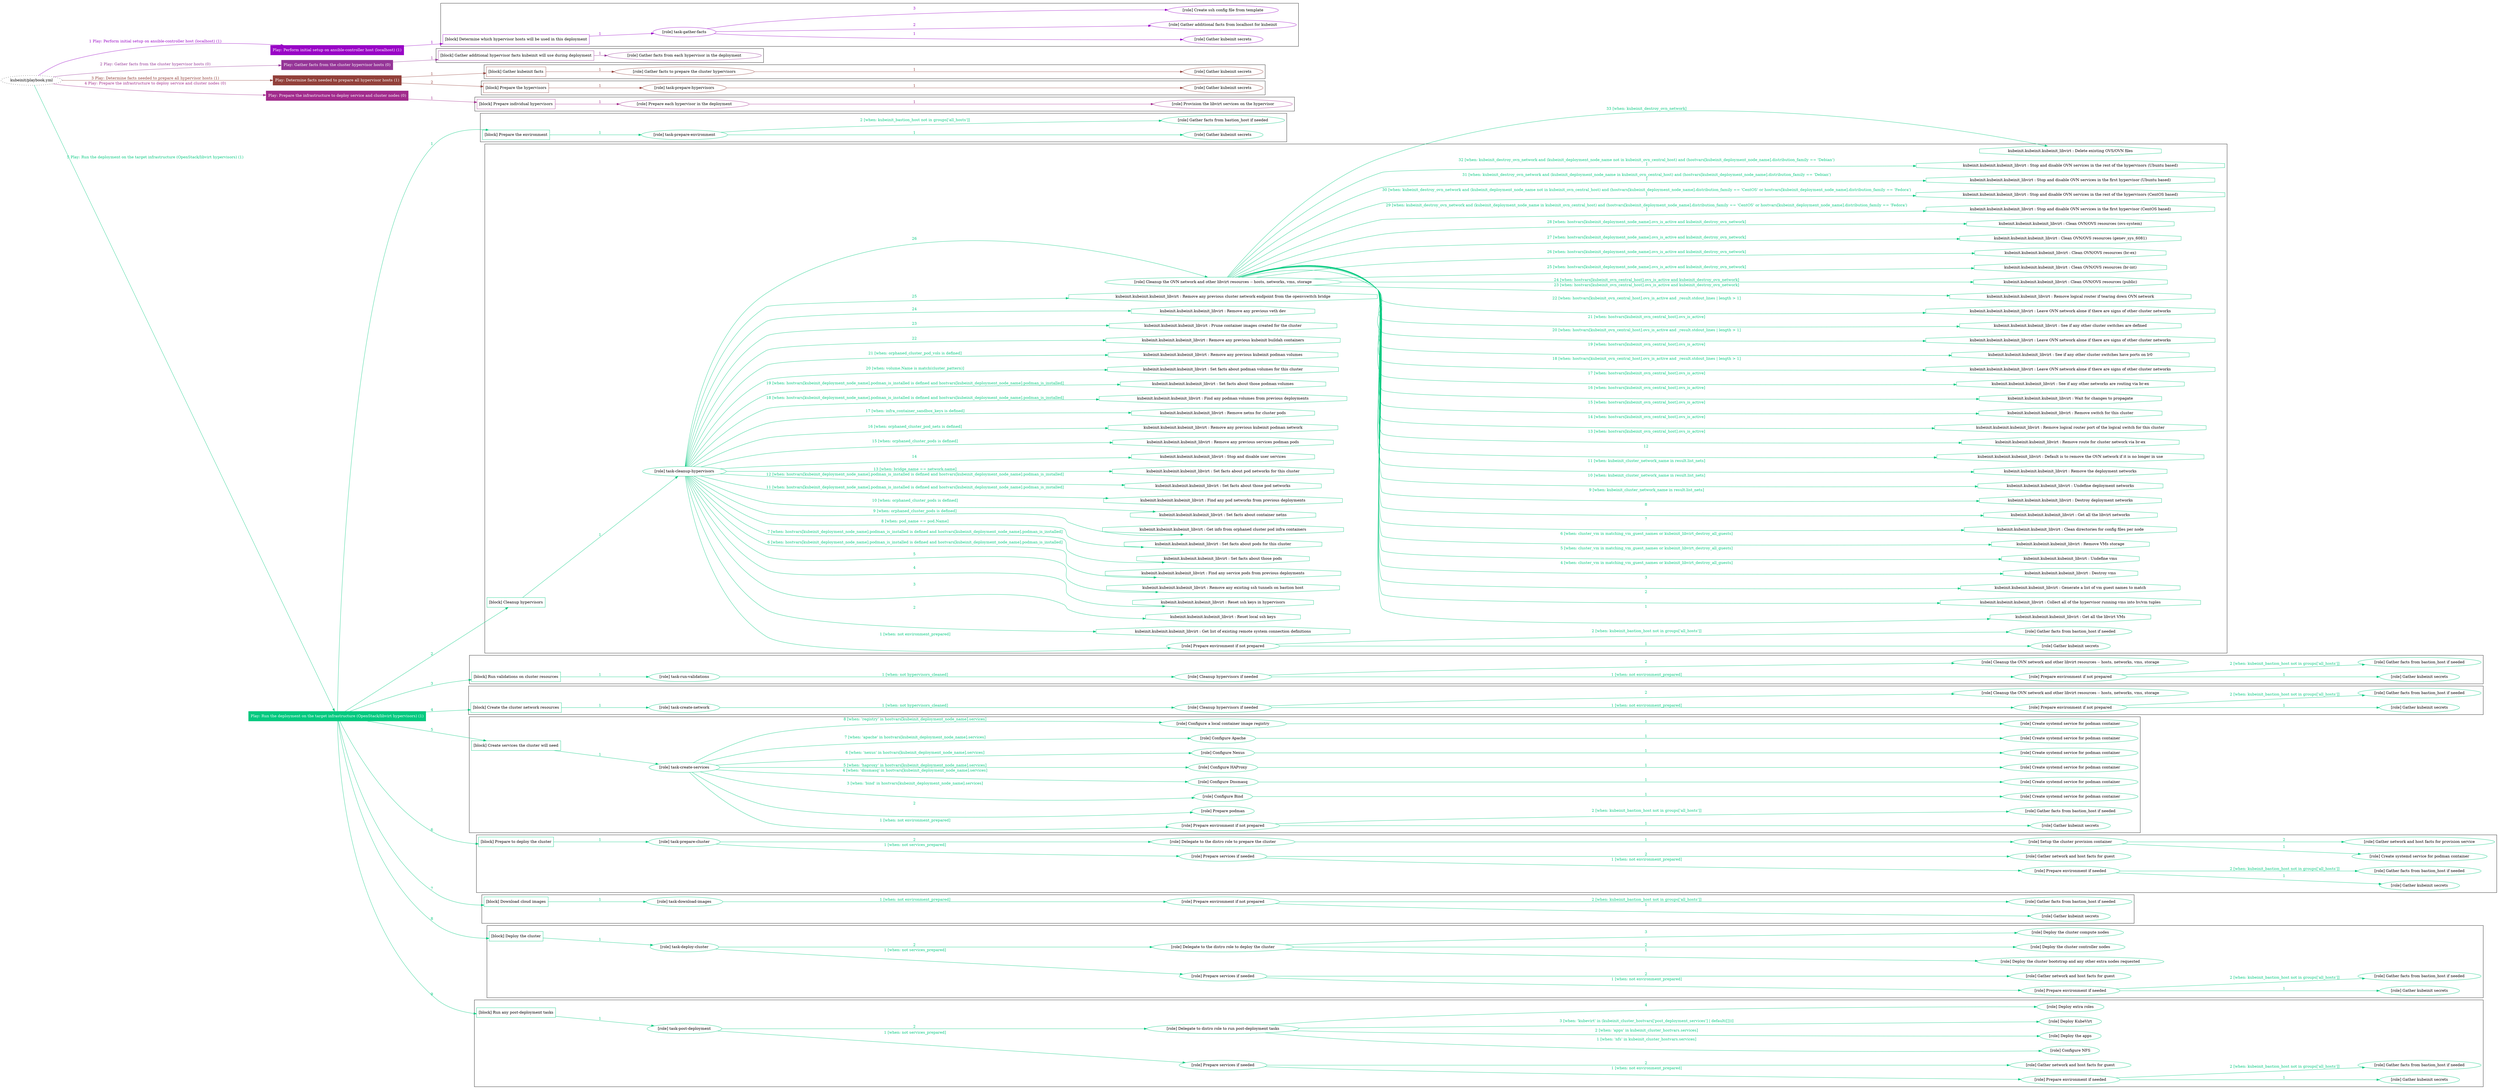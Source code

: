 digraph {
	graph [concentrate=true ordering=in rankdir=LR ratio=fill]
	edge [esep=5 sep=10]
	"kubeinit/playbook.yml" [URL="/home/runner/work/kubeinit/kubeinit/kubeinit/playbook.yml" id=playbook_8eec3db0 style=dotted]
	"kubeinit/playbook.yml" -> play_3db1188c [label="1 Play: Perform initial setup on ansible-controller host (localhost) (1)" color="#9906c6" fontcolor="#9906c6" id=edge_play_3db1188c labeltooltip="1 Play: Perform initial setup on ansible-controller host (localhost) (1)" tooltip="1 Play: Perform initial setup on ansible-controller host (localhost) (1)"]
	subgraph "Play: Perform initial setup on ansible-controller host (localhost) (1)" {
		play_3db1188c [label="Play: Perform initial setup on ansible-controller host (localhost) (1)" URL="/home/runner/work/kubeinit/kubeinit/kubeinit/playbook.yml" color="#9906c6" fontcolor="#ffffff" id=play_3db1188c shape=box style=filled tooltip=localhost]
		play_3db1188c -> block_507d25c6 [label=1 color="#9906c6" fontcolor="#9906c6" id=edge_block_507d25c6 labeltooltip=1 tooltip=1]
		subgraph cluster_block_507d25c6 {
			block_507d25c6 [label="[block] Determine which hypervisor hosts will be used in this deployment" URL="/home/runner/work/kubeinit/kubeinit/kubeinit/playbook.yml" color="#9906c6" id=block_507d25c6 labeltooltip="Determine which hypervisor hosts will be used in this deployment" shape=box tooltip="Determine which hypervisor hosts will be used in this deployment"]
			block_507d25c6 -> role_ed973fcf [label="1 " color="#9906c6" fontcolor="#9906c6" id=edge_role_ed973fcf labeltooltip="1 " tooltip="1 "]
			subgraph "task-gather-facts" {
				role_ed973fcf [label="[role] task-gather-facts" URL="/home/runner/work/kubeinit/kubeinit/kubeinit/playbook.yml" color="#9906c6" id=role_ed973fcf tooltip="task-gather-facts"]
				role_ed973fcf -> role_7fb118f9 [label="1 " color="#9906c6" fontcolor="#9906c6" id=edge_role_7fb118f9 labeltooltip="1 " tooltip="1 "]
				subgraph "Gather kubeinit secrets" {
					role_7fb118f9 [label="[role] Gather kubeinit secrets" URL="/home/runner/.ansible/collections/ansible_collections/kubeinit/kubeinit/roles/kubeinit_prepare/tasks/build_hypervisors_group.yml" color="#9906c6" id=role_7fb118f9 tooltip="Gather kubeinit secrets"]
				}
				role_ed973fcf -> role_4c21c9e1 [label="2 " color="#9906c6" fontcolor="#9906c6" id=edge_role_4c21c9e1 labeltooltip="2 " tooltip="2 "]
				subgraph "Gather additional facts from localhost for kubeinit" {
					role_4c21c9e1 [label="[role] Gather additional facts from localhost for kubeinit" URL="/home/runner/.ansible/collections/ansible_collections/kubeinit/kubeinit/roles/kubeinit_prepare/tasks/build_hypervisors_group.yml" color="#9906c6" id=role_4c21c9e1 tooltip="Gather additional facts from localhost for kubeinit"]
				}
				role_ed973fcf -> role_f5f6f04b [label="3 " color="#9906c6" fontcolor="#9906c6" id=edge_role_f5f6f04b labeltooltip="3 " tooltip="3 "]
				subgraph "Create ssh config file from template" {
					role_f5f6f04b [label="[role] Create ssh config file from template" URL="/home/runner/.ansible/collections/ansible_collections/kubeinit/kubeinit/roles/kubeinit_prepare/tasks/build_hypervisors_group.yml" color="#9906c6" id=role_f5f6f04b tooltip="Create ssh config file from template"]
				}
			}
		}
	}
	"kubeinit/playbook.yml" -> play_48ba0aba [label="2 Play: Gather facts from the cluster hypervisor hosts (0)" color="#953597" fontcolor="#953597" id=edge_play_48ba0aba labeltooltip="2 Play: Gather facts from the cluster hypervisor hosts (0)" tooltip="2 Play: Gather facts from the cluster hypervisor hosts (0)"]
	subgraph "Play: Gather facts from the cluster hypervisor hosts (0)" {
		play_48ba0aba [label="Play: Gather facts from the cluster hypervisor hosts (0)" URL="/home/runner/work/kubeinit/kubeinit/kubeinit/playbook.yml" color="#953597" fontcolor="#ffffff" id=play_48ba0aba shape=box style=filled tooltip="Play: Gather facts from the cluster hypervisor hosts (0)"]
		play_48ba0aba -> block_7031e267 [label=1 color="#953597" fontcolor="#953597" id=edge_block_7031e267 labeltooltip=1 tooltip=1]
		subgraph cluster_block_7031e267 {
			block_7031e267 [label="[block] Gather additional hypervisor facts kubeinit will use during deployment" URL="/home/runner/work/kubeinit/kubeinit/kubeinit/playbook.yml" color="#953597" id=block_7031e267 labeltooltip="Gather additional hypervisor facts kubeinit will use during deployment" shape=box tooltip="Gather additional hypervisor facts kubeinit will use during deployment"]
			block_7031e267 -> role_9ff2d695 [label="1 " color="#953597" fontcolor="#953597" id=edge_role_9ff2d695 labeltooltip="1 " tooltip="1 "]
			subgraph "Gather facts from each hypervisor in the deployment" {
				role_9ff2d695 [label="[role] Gather facts from each hypervisor in the deployment" URL="/home/runner/work/kubeinit/kubeinit/kubeinit/playbook.yml" color="#953597" id=role_9ff2d695 tooltip="Gather facts from each hypervisor in the deployment"]
			}
		}
	}
	"kubeinit/playbook.yml" -> play_b2858d4c [label="3 Play: Determine facts needed to prepare all hypervisor hosts (1)" color="#92403a" fontcolor="#92403a" id=edge_play_b2858d4c labeltooltip="3 Play: Determine facts needed to prepare all hypervisor hosts (1)" tooltip="3 Play: Determine facts needed to prepare all hypervisor hosts (1)"]
	subgraph "Play: Determine facts needed to prepare all hypervisor hosts (1)" {
		play_b2858d4c [label="Play: Determine facts needed to prepare all hypervisor hosts (1)" URL="/home/runner/work/kubeinit/kubeinit/kubeinit/playbook.yml" color="#92403a" fontcolor="#ffffff" id=play_b2858d4c shape=box style=filled tooltip=localhost]
		play_b2858d4c -> block_4ef09951 [label=1 color="#92403a" fontcolor="#92403a" id=edge_block_4ef09951 labeltooltip=1 tooltip=1]
		subgraph cluster_block_4ef09951 {
			block_4ef09951 [label="[block] Gather kubeinit facts" URL="/home/runner/work/kubeinit/kubeinit/kubeinit/playbook.yml" color="#92403a" id=block_4ef09951 labeltooltip="Gather kubeinit facts" shape=box tooltip="Gather kubeinit facts"]
			block_4ef09951 -> role_cc510a64 [label="1 " color="#92403a" fontcolor="#92403a" id=edge_role_cc510a64 labeltooltip="1 " tooltip="1 "]
			subgraph "Gather facts to prepare the cluster hypervisors" {
				role_cc510a64 [label="[role] Gather facts to prepare the cluster hypervisors" URL="/home/runner/work/kubeinit/kubeinit/kubeinit/playbook.yml" color="#92403a" id=role_cc510a64 tooltip="Gather facts to prepare the cluster hypervisors"]
				role_cc510a64 -> role_99e02925 [label="1 " color="#92403a" fontcolor="#92403a" id=edge_role_99e02925 labeltooltip="1 " tooltip="1 "]
				subgraph "Gather kubeinit secrets" {
					role_99e02925 [label="[role] Gather kubeinit secrets" URL="/home/runner/.ansible/collections/ansible_collections/kubeinit/kubeinit/roles/kubeinit_prepare/tasks/gather_kubeinit_facts.yml" color="#92403a" id=role_99e02925 tooltip="Gather kubeinit secrets"]
				}
			}
		}
		play_b2858d4c -> block_0476d228 [label=2 color="#92403a" fontcolor="#92403a" id=edge_block_0476d228 labeltooltip=2 tooltip=2]
		subgraph cluster_block_0476d228 {
			block_0476d228 [label="[block] Prepare the hypervisors" URL="/home/runner/work/kubeinit/kubeinit/kubeinit/playbook.yml" color="#92403a" id=block_0476d228 labeltooltip="Prepare the hypervisors" shape=box tooltip="Prepare the hypervisors"]
			block_0476d228 -> role_83cf90be [label="1 " color="#92403a" fontcolor="#92403a" id=edge_role_83cf90be labeltooltip="1 " tooltip="1 "]
			subgraph "task-prepare-hypervisors" {
				role_83cf90be [label="[role] task-prepare-hypervisors" URL="/home/runner/work/kubeinit/kubeinit/kubeinit/playbook.yml" color="#92403a" id=role_83cf90be tooltip="task-prepare-hypervisors"]
				role_83cf90be -> role_ffa9065b [label="1 " color="#92403a" fontcolor="#92403a" id=edge_role_ffa9065b labeltooltip="1 " tooltip="1 "]
				subgraph "Gather kubeinit secrets" {
					role_ffa9065b [label="[role] Gather kubeinit secrets" URL="/home/runner/.ansible/collections/ansible_collections/kubeinit/kubeinit/roles/kubeinit_prepare/tasks/gather_kubeinit_facts.yml" color="#92403a" id=role_ffa9065b tooltip="Gather kubeinit secrets"]
				}
			}
		}
	}
	"kubeinit/playbook.yml" -> play_5cf64c8d [label="4 Play: Prepare the infrastructure to deploy service and cluster nodes (0)" color="#a12b8c" fontcolor="#a12b8c" id=edge_play_5cf64c8d labeltooltip="4 Play: Prepare the infrastructure to deploy service and cluster nodes (0)" tooltip="4 Play: Prepare the infrastructure to deploy service and cluster nodes (0)"]
	subgraph "Play: Prepare the infrastructure to deploy service and cluster nodes (0)" {
		play_5cf64c8d [label="Play: Prepare the infrastructure to deploy service and cluster nodes (0)" URL="/home/runner/work/kubeinit/kubeinit/kubeinit/playbook.yml" color="#a12b8c" fontcolor="#ffffff" id=play_5cf64c8d shape=box style=filled tooltip="Play: Prepare the infrastructure to deploy service and cluster nodes (0)"]
		play_5cf64c8d -> block_79c801df [label=1 color="#a12b8c" fontcolor="#a12b8c" id=edge_block_79c801df labeltooltip=1 tooltip=1]
		subgraph cluster_block_79c801df {
			block_79c801df [label="[block] Prepare individual hypervisors" URL="/home/runner/work/kubeinit/kubeinit/kubeinit/playbook.yml" color="#a12b8c" id=block_79c801df labeltooltip="Prepare individual hypervisors" shape=box tooltip="Prepare individual hypervisors"]
			block_79c801df -> role_8f552869 [label="1 " color="#a12b8c" fontcolor="#a12b8c" id=edge_role_8f552869 labeltooltip="1 " tooltip="1 "]
			subgraph "Prepare each hypervisor in the deployment" {
				role_8f552869 [label="[role] Prepare each hypervisor in the deployment" URL="/home/runner/work/kubeinit/kubeinit/kubeinit/playbook.yml" color="#a12b8c" id=role_8f552869 tooltip="Prepare each hypervisor in the deployment"]
				role_8f552869 -> role_5fc8251e [label="1 " color="#a12b8c" fontcolor="#a12b8c" id=edge_role_5fc8251e labeltooltip="1 " tooltip="1 "]
				subgraph "Provision the libvirt services on the hypervisor" {
					role_5fc8251e [label="[role] Provision the libvirt services on the hypervisor" URL="/home/runner/.ansible/collections/ansible_collections/kubeinit/kubeinit/roles/kubeinit_prepare/tasks/prepare_hypervisor.yml" color="#a12b8c" id=role_5fc8251e tooltip="Provision the libvirt services on the hypervisor"]
				}
			}
		}
	}
	"kubeinit/playbook.yml" -> play_816c0725 [label="5 Play: Run the deployment on the target infrastructure (OpenStack/libvirt hypervisors) (1)" color="#03c97f" fontcolor="#03c97f" id=edge_play_816c0725 labeltooltip="5 Play: Run the deployment on the target infrastructure (OpenStack/libvirt hypervisors) (1)" tooltip="5 Play: Run the deployment on the target infrastructure (OpenStack/libvirt hypervisors) (1)"]
	subgraph "Play: Run the deployment on the target infrastructure (OpenStack/libvirt hypervisors) (1)" {
		play_816c0725 [label="Play: Run the deployment on the target infrastructure (OpenStack/libvirt hypervisors) (1)" URL="/home/runner/work/kubeinit/kubeinit/kubeinit/playbook.yml" color="#03c97f" fontcolor="#ffffff" id=play_816c0725 shape=box style=filled tooltip=localhost]
		play_816c0725 -> block_1bf5e662 [label=1 color="#03c97f" fontcolor="#03c97f" id=edge_block_1bf5e662 labeltooltip=1 tooltip=1]
		subgraph cluster_block_1bf5e662 {
			block_1bf5e662 [label="[block] Prepare the environment" URL="/home/runner/work/kubeinit/kubeinit/kubeinit/playbook.yml" color="#03c97f" id=block_1bf5e662 labeltooltip="Prepare the environment" shape=box tooltip="Prepare the environment"]
			block_1bf5e662 -> role_acbc10f1 [label="1 " color="#03c97f" fontcolor="#03c97f" id=edge_role_acbc10f1 labeltooltip="1 " tooltip="1 "]
			subgraph "task-prepare-environment" {
				role_acbc10f1 [label="[role] task-prepare-environment" URL="/home/runner/work/kubeinit/kubeinit/kubeinit/playbook.yml" color="#03c97f" id=role_acbc10f1 tooltip="task-prepare-environment"]
				role_acbc10f1 -> role_a473dcad [label="1 " color="#03c97f" fontcolor="#03c97f" id=edge_role_a473dcad labeltooltip="1 " tooltip="1 "]
				subgraph "Gather kubeinit secrets" {
					role_a473dcad [label="[role] Gather kubeinit secrets" URL="/home/runner/.ansible/collections/ansible_collections/kubeinit/kubeinit/roles/kubeinit_prepare/tasks/gather_kubeinit_facts.yml" color="#03c97f" id=role_a473dcad tooltip="Gather kubeinit secrets"]
				}
				role_acbc10f1 -> role_d7e79c20 [label="2 [when: kubeinit_bastion_host not in groups['all_hosts']]" color="#03c97f" fontcolor="#03c97f" id=edge_role_d7e79c20 labeltooltip="2 [when: kubeinit_bastion_host not in groups['all_hosts']]" tooltip="2 [when: kubeinit_bastion_host not in groups['all_hosts']]"]
				subgraph "Gather facts from bastion_host if needed" {
					role_d7e79c20 [label="[role] Gather facts from bastion_host if needed" URL="/home/runner/.ansible/collections/ansible_collections/kubeinit/kubeinit/roles/kubeinit_prepare/tasks/main.yml" color="#03c97f" id=role_d7e79c20 tooltip="Gather facts from bastion_host if needed"]
				}
			}
		}
		play_816c0725 -> block_4a415908 [label=2 color="#03c97f" fontcolor="#03c97f" id=edge_block_4a415908 labeltooltip=2 tooltip=2]
		subgraph cluster_block_4a415908 {
			block_4a415908 [label="[block] Cleanup hypervisors" URL="/home/runner/work/kubeinit/kubeinit/kubeinit/playbook.yml" color="#03c97f" id=block_4a415908 labeltooltip="Cleanup hypervisors" shape=box tooltip="Cleanup hypervisors"]
			block_4a415908 -> role_2665f166 [label="1 " color="#03c97f" fontcolor="#03c97f" id=edge_role_2665f166 labeltooltip="1 " tooltip="1 "]
			subgraph "task-cleanup-hypervisors" {
				role_2665f166 [label="[role] task-cleanup-hypervisors" URL="/home/runner/work/kubeinit/kubeinit/kubeinit/playbook.yml" color="#03c97f" id=role_2665f166 tooltip="task-cleanup-hypervisors"]
				role_2665f166 -> role_c48ac874 [label="1 [when: not environment_prepared]" color="#03c97f" fontcolor="#03c97f" id=edge_role_c48ac874 labeltooltip="1 [when: not environment_prepared]" tooltip="1 [when: not environment_prepared]"]
				subgraph "Prepare environment if not prepared" {
					role_c48ac874 [label="[role] Prepare environment if not prepared" URL="/home/runner/.ansible/collections/ansible_collections/kubeinit/kubeinit/roles/kubeinit_libvirt/tasks/cleanup_hypervisors.yml" color="#03c97f" id=role_c48ac874 tooltip="Prepare environment if not prepared"]
					role_c48ac874 -> role_6d69e3f4 [label="1 " color="#03c97f" fontcolor="#03c97f" id=edge_role_6d69e3f4 labeltooltip="1 " tooltip="1 "]
					subgraph "Gather kubeinit secrets" {
						role_6d69e3f4 [label="[role] Gather kubeinit secrets" URL="/home/runner/.ansible/collections/ansible_collections/kubeinit/kubeinit/roles/kubeinit_prepare/tasks/gather_kubeinit_facts.yml" color="#03c97f" id=role_6d69e3f4 tooltip="Gather kubeinit secrets"]
					}
					role_c48ac874 -> role_c5c27c22 [label="2 [when: kubeinit_bastion_host not in groups['all_hosts']]" color="#03c97f" fontcolor="#03c97f" id=edge_role_c5c27c22 labeltooltip="2 [when: kubeinit_bastion_host not in groups['all_hosts']]" tooltip="2 [when: kubeinit_bastion_host not in groups['all_hosts']]"]
					subgraph "Gather facts from bastion_host if needed" {
						role_c5c27c22 [label="[role] Gather facts from bastion_host if needed" URL="/home/runner/.ansible/collections/ansible_collections/kubeinit/kubeinit/roles/kubeinit_prepare/tasks/main.yml" color="#03c97f" id=role_c5c27c22 tooltip="Gather facts from bastion_host if needed"]
					}
				}
				task_46262958 [label="kubeinit.kubeinit.kubeinit_libvirt : Get list of existing remote system connection definitions" URL="/home/runner/.ansible/collections/ansible_collections/kubeinit/kubeinit/roles/kubeinit_libvirt/tasks/cleanup_hypervisors.yml" color="#03c97f" id=task_46262958 shape=octagon tooltip="kubeinit.kubeinit.kubeinit_libvirt : Get list of existing remote system connection definitions"]
				role_2665f166 -> task_46262958 [label="2 " color="#03c97f" fontcolor="#03c97f" id=edge_task_46262958 labeltooltip="2 " tooltip="2 "]
				task_971c7033 [label="kubeinit.kubeinit.kubeinit_libvirt : Reset local ssh keys" URL="/home/runner/.ansible/collections/ansible_collections/kubeinit/kubeinit/roles/kubeinit_libvirt/tasks/cleanup_hypervisors.yml" color="#03c97f" id=task_971c7033 shape=octagon tooltip="kubeinit.kubeinit.kubeinit_libvirt : Reset local ssh keys"]
				role_2665f166 -> task_971c7033 [label="3 " color="#03c97f" fontcolor="#03c97f" id=edge_task_971c7033 labeltooltip="3 " tooltip="3 "]
				task_ad949ce9 [label="kubeinit.kubeinit.kubeinit_libvirt : Reset ssh keys in hypervisors" URL="/home/runner/.ansible/collections/ansible_collections/kubeinit/kubeinit/roles/kubeinit_libvirt/tasks/cleanup_hypervisors.yml" color="#03c97f" id=task_ad949ce9 shape=octagon tooltip="kubeinit.kubeinit.kubeinit_libvirt : Reset ssh keys in hypervisors"]
				role_2665f166 -> task_ad949ce9 [label="4 " color="#03c97f" fontcolor="#03c97f" id=edge_task_ad949ce9 labeltooltip="4 " tooltip="4 "]
				task_f698f4ae [label="kubeinit.kubeinit.kubeinit_libvirt : Remove any existing ssh tunnels on bastion host" URL="/home/runner/.ansible/collections/ansible_collections/kubeinit/kubeinit/roles/kubeinit_libvirt/tasks/cleanup_hypervisors.yml" color="#03c97f" id=task_f698f4ae shape=octagon tooltip="kubeinit.kubeinit.kubeinit_libvirt : Remove any existing ssh tunnels on bastion host"]
				role_2665f166 -> task_f698f4ae [label="5 " color="#03c97f" fontcolor="#03c97f" id=edge_task_f698f4ae labeltooltip="5 " tooltip="5 "]
				task_5d002455 [label="kubeinit.kubeinit.kubeinit_libvirt : Find any service pods from previous deployments" URL="/home/runner/.ansible/collections/ansible_collections/kubeinit/kubeinit/roles/kubeinit_libvirt/tasks/cleanup_hypervisors.yml" color="#03c97f" id=task_5d002455 shape=octagon tooltip="kubeinit.kubeinit.kubeinit_libvirt : Find any service pods from previous deployments"]
				role_2665f166 -> task_5d002455 [label="6 [when: hostvars[kubeinit_deployment_node_name].podman_is_installed is defined and hostvars[kubeinit_deployment_node_name].podman_is_installed]" color="#03c97f" fontcolor="#03c97f" id=edge_task_5d002455 labeltooltip="6 [when: hostvars[kubeinit_deployment_node_name].podman_is_installed is defined and hostvars[kubeinit_deployment_node_name].podman_is_installed]" tooltip="6 [when: hostvars[kubeinit_deployment_node_name].podman_is_installed is defined and hostvars[kubeinit_deployment_node_name].podman_is_installed]"]
				task_ef6e1235 [label="kubeinit.kubeinit.kubeinit_libvirt : Set facts about those pods" URL="/home/runner/.ansible/collections/ansible_collections/kubeinit/kubeinit/roles/kubeinit_libvirt/tasks/cleanup_hypervisors.yml" color="#03c97f" id=task_ef6e1235 shape=octagon tooltip="kubeinit.kubeinit.kubeinit_libvirt : Set facts about those pods"]
				role_2665f166 -> task_ef6e1235 [label="7 [when: hostvars[kubeinit_deployment_node_name].podman_is_installed is defined and hostvars[kubeinit_deployment_node_name].podman_is_installed]" color="#03c97f" fontcolor="#03c97f" id=edge_task_ef6e1235 labeltooltip="7 [when: hostvars[kubeinit_deployment_node_name].podman_is_installed is defined and hostvars[kubeinit_deployment_node_name].podman_is_installed]" tooltip="7 [when: hostvars[kubeinit_deployment_node_name].podman_is_installed is defined and hostvars[kubeinit_deployment_node_name].podman_is_installed]"]
				task_7e18227e [label="kubeinit.kubeinit.kubeinit_libvirt : Set facts about pods for this cluster" URL="/home/runner/.ansible/collections/ansible_collections/kubeinit/kubeinit/roles/kubeinit_libvirt/tasks/cleanup_hypervisors.yml" color="#03c97f" id=task_7e18227e shape=octagon tooltip="kubeinit.kubeinit.kubeinit_libvirt : Set facts about pods for this cluster"]
				role_2665f166 -> task_7e18227e [label="8 [when: pod_name == pod.Name]" color="#03c97f" fontcolor="#03c97f" id=edge_task_7e18227e labeltooltip="8 [when: pod_name == pod.Name]" tooltip="8 [when: pod_name == pod.Name]"]
				task_abe43d7e [label="kubeinit.kubeinit.kubeinit_libvirt : Get info from orphaned cluster pod infra containers" URL="/home/runner/.ansible/collections/ansible_collections/kubeinit/kubeinit/roles/kubeinit_libvirt/tasks/cleanup_hypervisors.yml" color="#03c97f" id=task_abe43d7e shape=octagon tooltip="kubeinit.kubeinit.kubeinit_libvirt : Get info from orphaned cluster pod infra containers"]
				role_2665f166 -> task_abe43d7e [label="9 [when: orphaned_cluster_pods is defined]" color="#03c97f" fontcolor="#03c97f" id=edge_task_abe43d7e labeltooltip="9 [when: orphaned_cluster_pods is defined]" tooltip="9 [when: orphaned_cluster_pods is defined]"]
				task_a1d1b8b9 [label="kubeinit.kubeinit.kubeinit_libvirt : Set facts about container netns" URL="/home/runner/.ansible/collections/ansible_collections/kubeinit/kubeinit/roles/kubeinit_libvirt/tasks/cleanup_hypervisors.yml" color="#03c97f" id=task_a1d1b8b9 shape=octagon tooltip="kubeinit.kubeinit.kubeinit_libvirt : Set facts about container netns"]
				role_2665f166 -> task_a1d1b8b9 [label="10 [when: orphaned_cluster_pods is defined]" color="#03c97f" fontcolor="#03c97f" id=edge_task_a1d1b8b9 labeltooltip="10 [when: orphaned_cluster_pods is defined]" tooltip="10 [when: orphaned_cluster_pods is defined]"]
				task_cf2a7235 [label="kubeinit.kubeinit.kubeinit_libvirt : Find any pod networks from previous deployments" URL="/home/runner/.ansible/collections/ansible_collections/kubeinit/kubeinit/roles/kubeinit_libvirt/tasks/cleanup_hypervisors.yml" color="#03c97f" id=task_cf2a7235 shape=octagon tooltip="kubeinit.kubeinit.kubeinit_libvirt : Find any pod networks from previous deployments"]
				role_2665f166 -> task_cf2a7235 [label="11 [when: hostvars[kubeinit_deployment_node_name].podman_is_installed is defined and hostvars[kubeinit_deployment_node_name].podman_is_installed]" color="#03c97f" fontcolor="#03c97f" id=edge_task_cf2a7235 labeltooltip="11 [when: hostvars[kubeinit_deployment_node_name].podman_is_installed is defined and hostvars[kubeinit_deployment_node_name].podman_is_installed]" tooltip="11 [when: hostvars[kubeinit_deployment_node_name].podman_is_installed is defined and hostvars[kubeinit_deployment_node_name].podman_is_installed]"]
				task_6b2e7874 [label="kubeinit.kubeinit.kubeinit_libvirt : Set facts about those pod networks" URL="/home/runner/.ansible/collections/ansible_collections/kubeinit/kubeinit/roles/kubeinit_libvirt/tasks/cleanup_hypervisors.yml" color="#03c97f" id=task_6b2e7874 shape=octagon tooltip="kubeinit.kubeinit.kubeinit_libvirt : Set facts about those pod networks"]
				role_2665f166 -> task_6b2e7874 [label="12 [when: hostvars[kubeinit_deployment_node_name].podman_is_installed is defined and hostvars[kubeinit_deployment_node_name].podman_is_installed]" color="#03c97f" fontcolor="#03c97f" id=edge_task_6b2e7874 labeltooltip="12 [when: hostvars[kubeinit_deployment_node_name].podman_is_installed is defined and hostvars[kubeinit_deployment_node_name].podman_is_installed]" tooltip="12 [when: hostvars[kubeinit_deployment_node_name].podman_is_installed is defined and hostvars[kubeinit_deployment_node_name].podman_is_installed]"]
				task_75c2c11b [label="kubeinit.kubeinit.kubeinit_libvirt : Set facts about pod networks for this cluster" URL="/home/runner/.ansible/collections/ansible_collections/kubeinit/kubeinit/roles/kubeinit_libvirt/tasks/cleanup_hypervisors.yml" color="#03c97f" id=task_75c2c11b shape=octagon tooltip="kubeinit.kubeinit.kubeinit_libvirt : Set facts about pod networks for this cluster"]
				role_2665f166 -> task_75c2c11b [label="13 [when: bridge_name == network.name]" color="#03c97f" fontcolor="#03c97f" id=edge_task_75c2c11b labeltooltip="13 [when: bridge_name == network.name]" tooltip="13 [when: bridge_name == network.name]"]
				task_9efe99d7 [label="kubeinit.kubeinit.kubeinit_libvirt : Stop and disable user services" URL="/home/runner/.ansible/collections/ansible_collections/kubeinit/kubeinit/roles/kubeinit_libvirt/tasks/cleanup_hypervisors.yml" color="#03c97f" id=task_9efe99d7 shape=octagon tooltip="kubeinit.kubeinit.kubeinit_libvirt : Stop and disable user services"]
				role_2665f166 -> task_9efe99d7 [label="14 " color="#03c97f" fontcolor="#03c97f" id=edge_task_9efe99d7 labeltooltip="14 " tooltip="14 "]
				task_6934f1cb [label="kubeinit.kubeinit.kubeinit_libvirt : Remove any previous services podman pods" URL="/home/runner/.ansible/collections/ansible_collections/kubeinit/kubeinit/roles/kubeinit_libvirt/tasks/cleanup_hypervisors.yml" color="#03c97f" id=task_6934f1cb shape=octagon tooltip="kubeinit.kubeinit.kubeinit_libvirt : Remove any previous services podman pods"]
				role_2665f166 -> task_6934f1cb [label="15 [when: orphaned_cluster_pods is defined]" color="#03c97f" fontcolor="#03c97f" id=edge_task_6934f1cb labeltooltip="15 [when: orphaned_cluster_pods is defined]" tooltip="15 [when: orphaned_cluster_pods is defined]"]
				task_962179d3 [label="kubeinit.kubeinit.kubeinit_libvirt : Remove any previous kubeinit podman network" URL="/home/runner/.ansible/collections/ansible_collections/kubeinit/kubeinit/roles/kubeinit_libvirt/tasks/cleanup_hypervisors.yml" color="#03c97f" id=task_962179d3 shape=octagon tooltip="kubeinit.kubeinit.kubeinit_libvirt : Remove any previous kubeinit podman network"]
				role_2665f166 -> task_962179d3 [label="16 [when: orphaned_cluster_pod_nets is defined]" color="#03c97f" fontcolor="#03c97f" id=edge_task_962179d3 labeltooltip="16 [when: orphaned_cluster_pod_nets is defined]" tooltip="16 [when: orphaned_cluster_pod_nets is defined]"]
				task_e3f7080f [label="kubeinit.kubeinit.kubeinit_libvirt : Remove netns for cluster pods" URL="/home/runner/.ansible/collections/ansible_collections/kubeinit/kubeinit/roles/kubeinit_libvirt/tasks/cleanup_hypervisors.yml" color="#03c97f" id=task_e3f7080f shape=octagon tooltip="kubeinit.kubeinit.kubeinit_libvirt : Remove netns for cluster pods"]
				role_2665f166 -> task_e3f7080f [label="17 [when: infra_container_sandbox_keys is defined]" color="#03c97f" fontcolor="#03c97f" id=edge_task_e3f7080f labeltooltip="17 [when: infra_container_sandbox_keys is defined]" tooltip="17 [when: infra_container_sandbox_keys is defined]"]
				task_bdd76a1f [label="kubeinit.kubeinit.kubeinit_libvirt : Find any podman volumes from previous deployments" URL="/home/runner/.ansible/collections/ansible_collections/kubeinit/kubeinit/roles/kubeinit_libvirt/tasks/cleanup_hypervisors.yml" color="#03c97f" id=task_bdd76a1f shape=octagon tooltip="kubeinit.kubeinit.kubeinit_libvirt : Find any podman volumes from previous deployments"]
				role_2665f166 -> task_bdd76a1f [label="18 [when: hostvars[kubeinit_deployment_node_name].podman_is_installed is defined and hostvars[kubeinit_deployment_node_name].podman_is_installed]" color="#03c97f" fontcolor="#03c97f" id=edge_task_bdd76a1f labeltooltip="18 [when: hostvars[kubeinit_deployment_node_name].podman_is_installed is defined and hostvars[kubeinit_deployment_node_name].podman_is_installed]" tooltip="18 [when: hostvars[kubeinit_deployment_node_name].podman_is_installed is defined and hostvars[kubeinit_deployment_node_name].podman_is_installed]"]
				task_5c49918a [label="kubeinit.kubeinit.kubeinit_libvirt : Set facts about those podman volumes" URL="/home/runner/.ansible/collections/ansible_collections/kubeinit/kubeinit/roles/kubeinit_libvirt/tasks/cleanup_hypervisors.yml" color="#03c97f" id=task_5c49918a shape=octagon tooltip="kubeinit.kubeinit.kubeinit_libvirt : Set facts about those podman volumes"]
				role_2665f166 -> task_5c49918a [label="19 [when: hostvars[kubeinit_deployment_node_name].podman_is_installed is defined and hostvars[kubeinit_deployment_node_name].podman_is_installed]" color="#03c97f" fontcolor="#03c97f" id=edge_task_5c49918a labeltooltip="19 [when: hostvars[kubeinit_deployment_node_name].podman_is_installed is defined and hostvars[kubeinit_deployment_node_name].podman_is_installed]" tooltip="19 [when: hostvars[kubeinit_deployment_node_name].podman_is_installed is defined and hostvars[kubeinit_deployment_node_name].podman_is_installed]"]
				task_c5a67729 [label="kubeinit.kubeinit.kubeinit_libvirt : Set facts about podman volumes for this cluster" URL="/home/runner/.ansible/collections/ansible_collections/kubeinit/kubeinit/roles/kubeinit_libvirt/tasks/cleanup_hypervisors.yml" color="#03c97f" id=task_c5a67729 shape=octagon tooltip="kubeinit.kubeinit.kubeinit_libvirt : Set facts about podman volumes for this cluster"]
				role_2665f166 -> task_c5a67729 [label="20 [when: volume.Name is match(cluster_pattern)]" color="#03c97f" fontcolor="#03c97f" id=edge_task_c5a67729 labeltooltip="20 [when: volume.Name is match(cluster_pattern)]" tooltip="20 [when: volume.Name is match(cluster_pattern)]"]
				task_9dc8d40e [label="kubeinit.kubeinit.kubeinit_libvirt : Remove any previous kubeinit podman volumes" URL="/home/runner/.ansible/collections/ansible_collections/kubeinit/kubeinit/roles/kubeinit_libvirt/tasks/cleanup_hypervisors.yml" color="#03c97f" id=task_9dc8d40e shape=octagon tooltip="kubeinit.kubeinit.kubeinit_libvirt : Remove any previous kubeinit podman volumes"]
				role_2665f166 -> task_9dc8d40e [label="21 [when: orphaned_cluster_pod_vols is defined]" color="#03c97f" fontcolor="#03c97f" id=edge_task_9dc8d40e labeltooltip="21 [when: orphaned_cluster_pod_vols is defined]" tooltip="21 [when: orphaned_cluster_pod_vols is defined]"]
				task_8934e45d [label="kubeinit.kubeinit.kubeinit_libvirt : Remove any previous kubeinit buildah containers" URL="/home/runner/.ansible/collections/ansible_collections/kubeinit/kubeinit/roles/kubeinit_libvirt/tasks/cleanup_hypervisors.yml" color="#03c97f" id=task_8934e45d shape=octagon tooltip="kubeinit.kubeinit.kubeinit_libvirt : Remove any previous kubeinit buildah containers"]
				role_2665f166 -> task_8934e45d [label="22 " color="#03c97f" fontcolor="#03c97f" id=edge_task_8934e45d labeltooltip="22 " tooltip="22 "]
				task_f923479b [label="kubeinit.kubeinit.kubeinit_libvirt : Prune container images created for the cluster" URL="/home/runner/.ansible/collections/ansible_collections/kubeinit/kubeinit/roles/kubeinit_libvirt/tasks/cleanup_hypervisors.yml" color="#03c97f" id=task_f923479b shape=octagon tooltip="kubeinit.kubeinit.kubeinit_libvirt : Prune container images created for the cluster"]
				role_2665f166 -> task_f923479b [label="23 " color="#03c97f" fontcolor="#03c97f" id=edge_task_f923479b labeltooltip="23 " tooltip="23 "]
				task_03245c5d [label="kubeinit.kubeinit.kubeinit_libvirt : Remove any previous veth dev" URL="/home/runner/.ansible/collections/ansible_collections/kubeinit/kubeinit/roles/kubeinit_libvirt/tasks/cleanup_hypervisors.yml" color="#03c97f" id=task_03245c5d shape=octagon tooltip="kubeinit.kubeinit.kubeinit_libvirt : Remove any previous veth dev"]
				role_2665f166 -> task_03245c5d [label="24 " color="#03c97f" fontcolor="#03c97f" id=edge_task_03245c5d labeltooltip="24 " tooltip="24 "]
				task_b651bb0a [label="kubeinit.kubeinit.kubeinit_libvirt : Remove any previous cluster network endpoint from the openvswitch bridge" URL="/home/runner/.ansible/collections/ansible_collections/kubeinit/kubeinit/roles/kubeinit_libvirt/tasks/cleanup_hypervisors.yml" color="#03c97f" id=task_b651bb0a shape=octagon tooltip="kubeinit.kubeinit.kubeinit_libvirt : Remove any previous cluster network endpoint from the openvswitch bridge"]
				role_2665f166 -> task_b651bb0a [label="25 " color="#03c97f" fontcolor="#03c97f" id=edge_task_b651bb0a labeltooltip="25 " tooltip="25 "]
				role_2665f166 -> role_9a55d266 [label="26 " color="#03c97f" fontcolor="#03c97f" id=edge_role_9a55d266 labeltooltip="26 " tooltip="26 "]
				subgraph "Cleanup the OVN network and other libvirt resources -- hosts, networks, vms, storage" {
					role_9a55d266 [label="[role] Cleanup the OVN network and other libvirt resources -- hosts, networks, vms, storage" URL="/home/runner/.ansible/collections/ansible_collections/kubeinit/kubeinit/roles/kubeinit_libvirt/tasks/cleanup_hypervisors.yml" color="#03c97f" id=role_9a55d266 tooltip="Cleanup the OVN network and other libvirt resources -- hosts, networks, vms, storage"]
					task_56a0005e [label="kubeinit.kubeinit.kubeinit_libvirt : Get all the libvirt VMs" URL="/home/runner/.ansible/collections/ansible_collections/kubeinit/kubeinit/roles/kubeinit_libvirt/tasks/cleanup_libvirt.yml" color="#03c97f" id=task_56a0005e shape=octagon tooltip="kubeinit.kubeinit.kubeinit_libvirt : Get all the libvirt VMs"]
					role_9a55d266 -> task_56a0005e [label="1 " color="#03c97f" fontcolor="#03c97f" id=edge_task_56a0005e labeltooltip="1 " tooltip="1 "]
					task_9e579b2d [label="kubeinit.kubeinit.kubeinit_libvirt : Collect all of the hypervisor running vms into hv/vm tuples" URL="/home/runner/.ansible/collections/ansible_collections/kubeinit/kubeinit/roles/kubeinit_libvirt/tasks/cleanup_libvirt.yml" color="#03c97f" id=task_9e579b2d shape=octagon tooltip="kubeinit.kubeinit.kubeinit_libvirt : Collect all of the hypervisor running vms into hv/vm tuples"]
					role_9a55d266 -> task_9e579b2d [label="2 " color="#03c97f" fontcolor="#03c97f" id=edge_task_9e579b2d labeltooltip="2 " tooltip="2 "]
					task_a99eeaf1 [label="kubeinit.kubeinit.kubeinit_libvirt : Generate a list of vm guest names to match" URL="/home/runner/.ansible/collections/ansible_collections/kubeinit/kubeinit/roles/kubeinit_libvirt/tasks/cleanup_libvirt.yml" color="#03c97f" id=task_a99eeaf1 shape=octagon tooltip="kubeinit.kubeinit.kubeinit_libvirt : Generate a list of vm guest names to match"]
					role_9a55d266 -> task_a99eeaf1 [label="3 " color="#03c97f" fontcolor="#03c97f" id=edge_task_a99eeaf1 labeltooltip="3 " tooltip="3 "]
					task_1133098d [label="kubeinit.kubeinit.kubeinit_libvirt : Destroy vms" URL="/home/runner/.ansible/collections/ansible_collections/kubeinit/kubeinit/roles/kubeinit_libvirt/tasks/cleanup_libvirt.yml" color="#03c97f" id=task_1133098d shape=octagon tooltip="kubeinit.kubeinit.kubeinit_libvirt : Destroy vms"]
					role_9a55d266 -> task_1133098d [label="4 [when: cluster_vm in matching_vm_guest_names or kubeinit_libvirt_destroy_all_guests]" color="#03c97f" fontcolor="#03c97f" id=edge_task_1133098d labeltooltip="4 [when: cluster_vm in matching_vm_guest_names or kubeinit_libvirt_destroy_all_guests]" tooltip="4 [when: cluster_vm in matching_vm_guest_names or kubeinit_libvirt_destroy_all_guests]"]
					task_392184cb [label="kubeinit.kubeinit.kubeinit_libvirt : Undefine vms" URL="/home/runner/.ansible/collections/ansible_collections/kubeinit/kubeinit/roles/kubeinit_libvirt/tasks/cleanup_libvirt.yml" color="#03c97f" id=task_392184cb shape=octagon tooltip="kubeinit.kubeinit.kubeinit_libvirt : Undefine vms"]
					role_9a55d266 -> task_392184cb [label="5 [when: cluster_vm in matching_vm_guest_names or kubeinit_libvirt_destroy_all_guests]" color="#03c97f" fontcolor="#03c97f" id=edge_task_392184cb labeltooltip="5 [when: cluster_vm in matching_vm_guest_names or kubeinit_libvirt_destroy_all_guests]" tooltip="5 [when: cluster_vm in matching_vm_guest_names or kubeinit_libvirt_destroy_all_guests]"]
					task_1a18da81 [label="kubeinit.kubeinit.kubeinit_libvirt : Remove VMs storage" URL="/home/runner/.ansible/collections/ansible_collections/kubeinit/kubeinit/roles/kubeinit_libvirt/tasks/cleanup_libvirt.yml" color="#03c97f" id=task_1a18da81 shape=octagon tooltip="kubeinit.kubeinit.kubeinit_libvirt : Remove VMs storage"]
					role_9a55d266 -> task_1a18da81 [label="6 [when: cluster_vm in matching_vm_guest_names or kubeinit_libvirt_destroy_all_guests]" color="#03c97f" fontcolor="#03c97f" id=edge_task_1a18da81 labeltooltip="6 [when: cluster_vm in matching_vm_guest_names or kubeinit_libvirt_destroy_all_guests]" tooltip="6 [when: cluster_vm in matching_vm_guest_names or kubeinit_libvirt_destroy_all_guests]"]
					task_7cb29206 [label="kubeinit.kubeinit.kubeinit_libvirt : Clean directories for config files per node" URL="/home/runner/.ansible/collections/ansible_collections/kubeinit/kubeinit/roles/kubeinit_libvirt/tasks/cleanup_libvirt.yml" color="#03c97f" id=task_7cb29206 shape=octagon tooltip="kubeinit.kubeinit.kubeinit_libvirt : Clean directories for config files per node"]
					role_9a55d266 -> task_7cb29206 [label="7 " color="#03c97f" fontcolor="#03c97f" id=edge_task_7cb29206 labeltooltip="7 " tooltip="7 "]
					task_8a814568 [label="kubeinit.kubeinit.kubeinit_libvirt : Get all the libvirt networks" URL="/home/runner/.ansible/collections/ansible_collections/kubeinit/kubeinit/roles/kubeinit_libvirt/tasks/cleanup_libvirt.yml" color="#03c97f" id=task_8a814568 shape=octagon tooltip="kubeinit.kubeinit.kubeinit_libvirt : Get all the libvirt networks"]
					role_9a55d266 -> task_8a814568 [label="8 " color="#03c97f" fontcolor="#03c97f" id=edge_task_8a814568 labeltooltip="8 " tooltip="8 "]
					task_1884c075 [label="kubeinit.kubeinit.kubeinit_libvirt : Destroy deployment networks" URL="/home/runner/.ansible/collections/ansible_collections/kubeinit/kubeinit/roles/kubeinit_libvirt/tasks/cleanup_libvirt.yml" color="#03c97f" id=task_1884c075 shape=octagon tooltip="kubeinit.kubeinit.kubeinit_libvirt : Destroy deployment networks"]
					role_9a55d266 -> task_1884c075 [label="9 [when: kubeinit_cluster_network_name in result.list_nets]" color="#03c97f" fontcolor="#03c97f" id=edge_task_1884c075 labeltooltip="9 [when: kubeinit_cluster_network_name in result.list_nets]" tooltip="9 [when: kubeinit_cluster_network_name in result.list_nets]"]
					task_b72ec13c [label="kubeinit.kubeinit.kubeinit_libvirt : Undefine deployment networks" URL="/home/runner/.ansible/collections/ansible_collections/kubeinit/kubeinit/roles/kubeinit_libvirt/tasks/cleanup_libvirt.yml" color="#03c97f" id=task_b72ec13c shape=octagon tooltip="kubeinit.kubeinit.kubeinit_libvirt : Undefine deployment networks"]
					role_9a55d266 -> task_b72ec13c [label="10 [when: kubeinit_cluster_network_name in result.list_nets]" color="#03c97f" fontcolor="#03c97f" id=edge_task_b72ec13c labeltooltip="10 [when: kubeinit_cluster_network_name in result.list_nets]" tooltip="10 [when: kubeinit_cluster_network_name in result.list_nets]"]
					task_c2df2968 [label="kubeinit.kubeinit.kubeinit_libvirt : Remove the deployment networks" URL="/home/runner/.ansible/collections/ansible_collections/kubeinit/kubeinit/roles/kubeinit_libvirt/tasks/cleanup_libvirt.yml" color="#03c97f" id=task_c2df2968 shape=octagon tooltip="kubeinit.kubeinit.kubeinit_libvirt : Remove the deployment networks"]
					role_9a55d266 -> task_c2df2968 [label="11 [when: kubeinit_cluster_network_name in result.list_nets]" color="#03c97f" fontcolor="#03c97f" id=edge_task_c2df2968 labeltooltip="11 [when: kubeinit_cluster_network_name in result.list_nets]" tooltip="11 [when: kubeinit_cluster_network_name in result.list_nets]"]
					task_9a1a9d90 [label="kubeinit.kubeinit.kubeinit_libvirt : Default is to remove the OVN network if it is no longer in use" URL="/home/runner/.ansible/collections/ansible_collections/kubeinit/kubeinit/roles/kubeinit_libvirt/tasks/cleanup_libvirt.yml" color="#03c97f" id=task_9a1a9d90 shape=octagon tooltip="kubeinit.kubeinit.kubeinit_libvirt : Default is to remove the OVN network if it is no longer in use"]
					role_9a55d266 -> task_9a1a9d90 [label="12 " color="#03c97f" fontcolor="#03c97f" id=edge_task_9a1a9d90 labeltooltip="12 " tooltip="12 "]
					task_40a000e2 [label="kubeinit.kubeinit.kubeinit_libvirt : Remove route for cluster network via br-ex" URL="/home/runner/.ansible/collections/ansible_collections/kubeinit/kubeinit/roles/kubeinit_libvirt/tasks/cleanup_libvirt.yml" color="#03c97f" id=task_40a000e2 shape=octagon tooltip="kubeinit.kubeinit.kubeinit_libvirt : Remove route for cluster network via br-ex"]
					role_9a55d266 -> task_40a000e2 [label="13 [when: hostvars[kubeinit_ovn_central_host].ovs_is_active]" color="#03c97f" fontcolor="#03c97f" id=edge_task_40a000e2 labeltooltip="13 [when: hostvars[kubeinit_ovn_central_host].ovs_is_active]" tooltip="13 [when: hostvars[kubeinit_ovn_central_host].ovs_is_active]"]
					task_28749e46 [label="kubeinit.kubeinit.kubeinit_libvirt : Remove logical router port of the logical switch for this cluster" URL="/home/runner/.ansible/collections/ansible_collections/kubeinit/kubeinit/roles/kubeinit_libvirt/tasks/cleanup_libvirt.yml" color="#03c97f" id=task_28749e46 shape=octagon tooltip="kubeinit.kubeinit.kubeinit_libvirt : Remove logical router port of the logical switch for this cluster"]
					role_9a55d266 -> task_28749e46 [label="14 [when: hostvars[kubeinit_ovn_central_host].ovs_is_active]" color="#03c97f" fontcolor="#03c97f" id=edge_task_28749e46 labeltooltip="14 [when: hostvars[kubeinit_ovn_central_host].ovs_is_active]" tooltip="14 [when: hostvars[kubeinit_ovn_central_host].ovs_is_active]"]
					task_c9800bd9 [label="kubeinit.kubeinit.kubeinit_libvirt : Remove switch for this cluster" URL="/home/runner/.ansible/collections/ansible_collections/kubeinit/kubeinit/roles/kubeinit_libvirt/tasks/cleanup_libvirt.yml" color="#03c97f" id=task_c9800bd9 shape=octagon tooltip="kubeinit.kubeinit.kubeinit_libvirt : Remove switch for this cluster"]
					role_9a55d266 -> task_c9800bd9 [label="15 [when: hostvars[kubeinit_ovn_central_host].ovs_is_active]" color="#03c97f" fontcolor="#03c97f" id=edge_task_c9800bd9 labeltooltip="15 [when: hostvars[kubeinit_ovn_central_host].ovs_is_active]" tooltip="15 [when: hostvars[kubeinit_ovn_central_host].ovs_is_active]"]
					task_9dc16fa0 [label="kubeinit.kubeinit.kubeinit_libvirt : Wait for changes to propagate" URL="/home/runner/.ansible/collections/ansible_collections/kubeinit/kubeinit/roles/kubeinit_libvirt/tasks/cleanup_libvirt.yml" color="#03c97f" id=task_9dc16fa0 shape=octagon tooltip="kubeinit.kubeinit.kubeinit_libvirt : Wait for changes to propagate"]
					role_9a55d266 -> task_9dc16fa0 [label="16 [when: hostvars[kubeinit_ovn_central_host].ovs_is_active]" color="#03c97f" fontcolor="#03c97f" id=edge_task_9dc16fa0 labeltooltip="16 [when: hostvars[kubeinit_ovn_central_host].ovs_is_active]" tooltip="16 [when: hostvars[kubeinit_ovn_central_host].ovs_is_active]"]
					task_9dbacd7f [label="kubeinit.kubeinit.kubeinit_libvirt : See if any other networks are routing via br-ex" URL="/home/runner/.ansible/collections/ansible_collections/kubeinit/kubeinit/roles/kubeinit_libvirt/tasks/cleanup_libvirt.yml" color="#03c97f" id=task_9dbacd7f shape=octagon tooltip="kubeinit.kubeinit.kubeinit_libvirt : See if any other networks are routing via br-ex"]
					role_9a55d266 -> task_9dbacd7f [label="17 [when: hostvars[kubeinit_ovn_central_host].ovs_is_active]" color="#03c97f" fontcolor="#03c97f" id=edge_task_9dbacd7f labeltooltip="17 [when: hostvars[kubeinit_ovn_central_host].ovs_is_active]" tooltip="17 [when: hostvars[kubeinit_ovn_central_host].ovs_is_active]"]
					task_1dbded76 [label="kubeinit.kubeinit.kubeinit_libvirt : Leave OVN network alone if there are signs of other cluster networks" URL="/home/runner/.ansible/collections/ansible_collections/kubeinit/kubeinit/roles/kubeinit_libvirt/tasks/cleanup_libvirt.yml" color="#03c97f" id=task_1dbded76 shape=octagon tooltip="kubeinit.kubeinit.kubeinit_libvirt : Leave OVN network alone if there are signs of other cluster networks"]
					role_9a55d266 -> task_1dbded76 [label="18 [when: hostvars[kubeinit_ovn_central_host].ovs_is_active and _result.stdout_lines | length > 1]" color="#03c97f" fontcolor="#03c97f" id=edge_task_1dbded76 labeltooltip="18 [when: hostvars[kubeinit_ovn_central_host].ovs_is_active and _result.stdout_lines | length > 1]" tooltip="18 [when: hostvars[kubeinit_ovn_central_host].ovs_is_active and _result.stdout_lines | length > 1]"]
					task_6885cd64 [label="kubeinit.kubeinit.kubeinit_libvirt : See if any other cluster switches have ports on lr0" URL="/home/runner/.ansible/collections/ansible_collections/kubeinit/kubeinit/roles/kubeinit_libvirt/tasks/cleanup_libvirt.yml" color="#03c97f" id=task_6885cd64 shape=octagon tooltip="kubeinit.kubeinit.kubeinit_libvirt : See if any other cluster switches have ports on lr0"]
					role_9a55d266 -> task_6885cd64 [label="19 [when: hostvars[kubeinit_ovn_central_host].ovs_is_active]" color="#03c97f" fontcolor="#03c97f" id=edge_task_6885cd64 labeltooltip="19 [when: hostvars[kubeinit_ovn_central_host].ovs_is_active]" tooltip="19 [when: hostvars[kubeinit_ovn_central_host].ovs_is_active]"]
					task_efaea629 [label="kubeinit.kubeinit.kubeinit_libvirt : Leave OVN network alone if there are signs of other cluster networks" URL="/home/runner/.ansible/collections/ansible_collections/kubeinit/kubeinit/roles/kubeinit_libvirt/tasks/cleanup_libvirt.yml" color="#03c97f" id=task_efaea629 shape=octagon tooltip="kubeinit.kubeinit.kubeinit_libvirt : Leave OVN network alone if there are signs of other cluster networks"]
					role_9a55d266 -> task_efaea629 [label="20 [when: hostvars[kubeinit_ovn_central_host].ovs_is_active and _result.stdout_lines | length > 1]" color="#03c97f" fontcolor="#03c97f" id=edge_task_efaea629 labeltooltip="20 [when: hostvars[kubeinit_ovn_central_host].ovs_is_active and _result.stdout_lines | length > 1]" tooltip="20 [when: hostvars[kubeinit_ovn_central_host].ovs_is_active and _result.stdout_lines | length > 1]"]
					task_67eac6cb [label="kubeinit.kubeinit.kubeinit_libvirt : See if any other cluster switches are defined" URL="/home/runner/.ansible/collections/ansible_collections/kubeinit/kubeinit/roles/kubeinit_libvirt/tasks/cleanup_libvirt.yml" color="#03c97f" id=task_67eac6cb shape=octagon tooltip="kubeinit.kubeinit.kubeinit_libvirt : See if any other cluster switches are defined"]
					role_9a55d266 -> task_67eac6cb [label="21 [when: hostvars[kubeinit_ovn_central_host].ovs_is_active]" color="#03c97f" fontcolor="#03c97f" id=edge_task_67eac6cb labeltooltip="21 [when: hostvars[kubeinit_ovn_central_host].ovs_is_active]" tooltip="21 [when: hostvars[kubeinit_ovn_central_host].ovs_is_active]"]
					task_06b32915 [label="kubeinit.kubeinit.kubeinit_libvirt : Leave OVN network alone if there are signs of other cluster networks" URL="/home/runner/.ansible/collections/ansible_collections/kubeinit/kubeinit/roles/kubeinit_libvirt/tasks/cleanup_libvirt.yml" color="#03c97f" id=task_06b32915 shape=octagon tooltip="kubeinit.kubeinit.kubeinit_libvirt : Leave OVN network alone if there are signs of other cluster networks"]
					role_9a55d266 -> task_06b32915 [label="22 [when: hostvars[kubeinit_ovn_central_host].ovs_is_active and _result.stdout_lines | length > 1]" color="#03c97f" fontcolor="#03c97f" id=edge_task_06b32915 labeltooltip="22 [when: hostvars[kubeinit_ovn_central_host].ovs_is_active and _result.stdout_lines | length > 1]" tooltip="22 [when: hostvars[kubeinit_ovn_central_host].ovs_is_active and _result.stdout_lines | length > 1]"]
					task_07168f31 [label="kubeinit.kubeinit.kubeinit_libvirt : Remove logical router if tearing down OVN network" URL="/home/runner/.ansible/collections/ansible_collections/kubeinit/kubeinit/roles/kubeinit_libvirt/tasks/cleanup_libvirt.yml" color="#03c97f" id=task_07168f31 shape=octagon tooltip="kubeinit.kubeinit.kubeinit_libvirt : Remove logical router if tearing down OVN network"]
					role_9a55d266 -> task_07168f31 [label="23 [when: hostvars[kubeinit_ovn_central_host].ovs_is_active and kubeinit_destroy_ovn_network]" color="#03c97f" fontcolor="#03c97f" id=edge_task_07168f31 labeltooltip="23 [when: hostvars[kubeinit_ovn_central_host].ovs_is_active and kubeinit_destroy_ovn_network]" tooltip="23 [when: hostvars[kubeinit_ovn_central_host].ovs_is_active and kubeinit_destroy_ovn_network]"]
					task_3b00df41 [label="kubeinit.kubeinit.kubeinit_libvirt : Clean OVN/OVS resources (public)" URL="/home/runner/.ansible/collections/ansible_collections/kubeinit/kubeinit/roles/kubeinit_libvirt/tasks/cleanup_libvirt.yml" color="#03c97f" id=task_3b00df41 shape=octagon tooltip="kubeinit.kubeinit.kubeinit_libvirt : Clean OVN/OVS resources (public)"]
					role_9a55d266 -> task_3b00df41 [label="24 [when: hostvars[kubeinit_ovn_central_host].ovs_is_active and kubeinit_destroy_ovn_network]" color="#03c97f" fontcolor="#03c97f" id=edge_task_3b00df41 labeltooltip="24 [when: hostvars[kubeinit_ovn_central_host].ovs_is_active and kubeinit_destroy_ovn_network]" tooltip="24 [when: hostvars[kubeinit_ovn_central_host].ovs_is_active and kubeinit_destroy_ovn_network]"]
					task_207be4e4 [label="kubeinit.kubeinit.kubeinit_libvirt : Clean OVN/OVS resources (br-int)" URL="/home/runner/.ansible/collections/ansible_collections/kubeinit/kubeinit/roles/kubeinit_libvirt/tasks/cleanup_libvirt.yml" color="#03c97f" id=task_207be4e4 shape=octagon tooltip="kubeinit.kubeinit.kubeinit_libvirt : Clean OVN/OVS resources (br-int)"]
					role_9a55d266 -> task_207be4e4 [label="25 [when: hostvars[kubeinit_deployment_node_name].ovs_is_active and kubeinit_destroy_ovn_network]" color="#03c97f" fontcolor="#03c97f" id=edge_task_207be4e4 labeltooltip="25 [when: hostvars[kubeinit_deployment_node_name].ovs_is_active and kubeinit_destroy_ovn_network]" tooltip="25 [when: hostvars[kubeinit_deployment_node_name].ovs_is_active and kubeinit_destroy_ovn_network]"]
					task_253dba2e [label="kubeinit.kubeinit.kubeinit_libvirt : Clean OVN/OVS resources (br-ex)" URL="/home/runner/.ansible/collections/ansible_collections/kubeinit/kubeinit/roles/kubeinit_libvirt/tasks/cleanup_libvirt.yml" color="#03c97f" id=task_253dba2e shape=octagon tooltip="kubeinit.kubeinit.kubeinit_libvirt : Clean OVN/OVS resources (br-ex)"]
					role_9a55d266 -> task_253dba2e [label="26 [when: hostvars[kubeinit_deployment_node_name].ovs_is_active and kubeinit_destroy_ovn_network]" color="#03c97f" fontcolor="#03c97f" id=edge_task_253dba2e labeltooltip="26 [when: hostvars[kubeinit_deployment_node_name].ovs_is_active and kubeinit_destroy_ovn_network]" tooltip="26 [when: hostvars[kubeinit_deployment_node_name].ovs_is_active and kubeinit_destroy_ovn_network]"]
					task_53758bd4 [label="kubeinit.kubeinit.kubeinit_libvirt : Clean OVN/OVS resources (genev_sys_6081)" URL="/home/runner/.ansible/collections/ansible_collections/kubeinit/kubeinit/roles/kubeinit_libvirt/tasks/cleanup_libvirt.yml" color="#03c97f" id=task_53758bd4 shape=octagon tooltip="kubeinit.kubeinit.kubeinit_libvirt : Clean OVN/OVS resources (genev_sys_6081)"]
					role_9a55d266 -> task_53758bd4 [label="27 [when: hostvars[kubeinit_deployment_node_name].ovs_is_active and kubeinit_destroy_ovn_network]" color="#03c97f" fontcolor="#03c97f" id=edge_task_53758bd4 labeltooltip="27 [when: hostvars[kubeinit_deployment_node_name].ovs_is_active and kubeinit_destroy_ovn_network]" tooltip="27 [when: hostvars[kubeinit_deployment_node_name].ovs_is_active and kubeinit_destroy_ovn_network]"]
					task_a8645649 [label="kubeinit.kubeinit.kubeinit_libvirt : Clean OVN/OVS resources (ovs-system)" URL="/home/runner/.ansible/collections/ansible_collections/kubeinit/kubeinit/roles/kubeinit_libvirt/tasks/cleanup_libvirt.yml" color="#03c97f" id=task_a8645649 shape=octagon tooltip="kubeinit.kubeinit.kubeinit_libvirt : Clean OVN/OVS resources (ovs-system)"]
					role_9a55d266 -> task_a8645649 [label="28 [when: hostvars[kubeinit_deployment_node_name].ovs_is_active and kubeinit_destroy_ovn_network]" color="#03c97f" fontcolor="#03c97f" id=edge_task_a8645649 labeltooltip="28 [when: hostvars[kubeinit_deployment_node_name].ovs_is_active and kubeinit_destroy_ovn_network]" tooltip="28 [when: hostvars[kubeinit_deployment_node_name].ovs_is_active and kubeinit_destroy_ovn_network]"]
					task_852eddf9 [label="kubeinit.kubeinit.kubeinit_libvirt : Stop and disable OVN services in the first hypervisor (CentOS based)" URL="/home/runner/.ansible/collections/ansible_collections/kubeinit/kubeinit/roles/kubeinit_libvirt/tasks/cleanup_libvirt.yml" color="#03c97f" id=task_852eddf9 shape=octagon tooltip="kubeinit.kubeinit.kubeinit_libvirt : Stop and disable OVN services in the first hypervisor (CentOS based)"]
					role_9a55d266 -> task_852eddf9 [label="29 [when: kubeinit_destroy_ovn_network and (kubeinit_deployment_node_name in kubeinit_ovn_central_host) and (hostvars[kubeinit_deployment_node_name].distribution_family == 'CentOS' or hostvars[kubeinit_deployment_node_name].distribution_family == 'Fedora')
]" color="#03c97f" fontcolor="#03c97f" id=edge_task_852eddf9 labeltooltip="29 [when: kubeinit_destroy_ovn_network and (kubeinit_deployment_node_name in kubeinit_ovn_central_host) and (hostvars[kubeinit_deployment_node_name].distribution_family == 'CentOS' or hostvars[kubeinit_deployment_node_name].distribution_family == 'Fedora')
]" tooltip="29 [when: kubeinit_destroy_ovn_network and (kubeinit_deployment_node_name in kubeinit_ovn_central_host) and (hostvars[kubeinit_deployment_node_name].distribution_family == 'CentOS' or hostvars[kubeinit_deployment_node_name].distribution_family == 'Fedora')
]"]
					task_fd4a35aa [label="kubeinit.kubeinit.kubeinit_libvirt : Stop and disable OVN services in the rest of the hypervisors (CentOS based)" URL="/home/runner/.ansible/collections/ansible_collections/kubeinit/kubeinit/roles/kubeinit_libvirt/tasks/cleanup_libvirt.yml" color="#03c97f" id=task_fd4a35aa shape=octagon tooltip="kubeinit.kubeinit.kubeinit_libvirt : Stop and disable OVN services in the rest of the hypervisors (CentOS based)"]
					role_9a55d266 -> task_fd4a35aa [label="30 [when: kubeinit_destroy_ovn_network and (kubeinit_deployment_node_name not in kubeinit_ovn_central_host) and (hostvars[kubeinit_deployment_node_name].distribution_family == 'CentOS' or hostvars[kubeinit_deployment_node_name].distribution_family == 'Fedora')
]" color="#03c97f" fontcolor="#03c97f" id=edge_task_fd4a35aa labeltooltip="30 [when: kubeinit_destroy_ovn_network and (kubeinit_deployment_node_name not in kubeinit_ovn_central_host) and (hostvars[kubeinit_deployment_node_name].distribution_family == 'CentOS' or hostvars[kubeinit_deployment_node_name].distribution_family == 'Fedora')
]" tooltip="30 [when: kubeinit_destroy_ovn_network and (kubeinit_deployment_node_name not in kubeinit_ovn_central_host) and (hostvars[kubeinit_deployment_node_name].distribution_family == 'CentOS' or hostvars[kubeinit_deployment_node_name].distribution_family == 'Fedora')
]"]
					task_87133403 [label="kubeinit.kubeinit.kubeinit_libvirt : Stop and disable OVN services in the first hypervisor (Ubuntu based)" URL="/home/runner/.ansible/collections/ansible_collections/kubeinit/kubeinit/roles/kubeinit_libvirt/tasks/cleanup_libvirt.yml" color="#03c97f" id=task_87133403 shape=octagon tooltip="kubeinit.kubeinit.kubeinit_libvirt : Stop and disable OVN services in the first hypervisor (Ubuntu based)"]
					role_9a55d266 -> task_87133403 [label="31 [when: kubeinit_destroy_ovn_network and (kubeinit_deployment_node_name in kubeinit_ovn_central_host) and (hostvars[kubeinit_deployment_node_name].distribution_family == 'Debian')
]" color="#03c97f" fontcolor="#03c97f" id=edge_task_87133403 labeltooltip="31 [when: kubeinit_destroy_ovn_network and (kubeinit_deployment_node_name in kubeinit_ovn_central_host) and (hostvars[kubeinit_deployment_node_name].distribution_family == 'Debian')
]" tooltip="31 [when: kubeinit_destroy_ovn_network and (kubeinit_deployment_node_name in kubeinit_ovn_central_host) and (hostvars[kubeinit_deployment_node_name].distribution_family == 'Debian')
]"]
					task_347471f4 [label="kubeinit.kubeinit.kubeinit_libvirt : Stop and disable OVN services in the rest of the hypervisors (Ubuntu based)" URL="/home/runner/.ansible/collections/ansible_collections/kubeinit/kubeinit/roles/kubeinit_libvirt/tasks/cleanup_libvirt.yml" color="#03c97f" id=task_347471f4 shape=octagon tooltip="kubeinit.kubeinit.kubeinit_libvirt : Stop and disable OVN services in the rest of the hypervisors (Ubuntu based)"]
					role_9a55d266 -> task_347471f4 [label="32 [when: kubeinit_destroy_ovn_network and (kubeinit_deployment_node_name not in kubeinit_ovn_central_host) and (hostvars[kubeinit_deployment_node_name].distribution_family == 'Debian')
]" color="#03c97f" fontcolor="#03c97f" id=edge_task_347471f4 labeltooltip="32 [when: kubeinit_destroy_ovn_network and (kubeinit_deployment_node_name not in kubeinit_ovn_central_host) and (hostvars[kubeinit_deployment_node_name].distribution_family == 'Debian')
]" tooltip="32 [when: kubeinit_destroy_ovn_network and (kubeinit_deployment_node_name not in kubeinit_ovn_central_host) and (hostvars[kubeinit_deployment_node_name].distribution_family == 'Debian')
]"]
					task_640f2808 [label="kubeinit.kubeinit.kubeinit_libvirt : Delete existing OVS/OVN files" URL="/home/runner/.ansible/collections/ansible_collections/kubeinit/kubeinit/roles/kubeinit_libvirt/tasks/cleanup_libvirt.yml" color="#03c97f" id=task_640f2808 shape=octagon tooltip="kubeinit.kubeinit.kubeinit_libvirt : Delete existing OVS/OVN files"]
					role_9a55d266 -> task_640f2808 [label="33 [when: kubeinit_destroy_ovn_network]" color="#03c97f" fontcolor="#03c97f" id=edge_task_640f2808 labeltooltip="33 [when: kubeinit_destroy_ovn_network]" tooltip="33 [when: kubeinit_destroy_ovn_network]"]
				}
			}
		}
		play_816c0725 -> block_e0f928e5 [label=3 color="#03c97f" fontcolor="#03c97f" id=edge_block_e0f928e5 labeltooltip=3 tooltip=3]
		subgraph cluster_block_e0f928e5 {
			block_e0f928e5 [label="[block] Run validations on cluster resources" URL="/home/runner/work/kubeinit/kubeinit/kubeinit/playbook.yml" color="#03c97f" id=block_e0f928e5 labeltooltip="Run validations on cluster resources" shape=box tooltip="Run validations on cluster resources"]
			block_e0f928e5 -> role_f2d7a2ed [label="1 " color="#03c97f" fontcolor="#03c97f" id=edge_role_f2d7a2ed labeltooltip="1 " tooltip="1 "]
			subgraph "task-run-validations" {
				role_f2d7a2ed [label="[role] task-run-validations" URL="/home/runner/work/kubeinit/kubeinit/kubeinit/playbook.yml" color="#03c97f" id=role_f2d7a2ed tooltip="task-run-validations"]
				role_f2d7a2ed -> role_4b51e292 [label="1 [when: not hypervisors_cleaned]" color="#03c97f" fontcolor="#03c97f" id=edge_role_4b51e292 labeltooltip="1 [when: not hypervisors_cleaned]" tooltip="1 [when: not hypervisors_cleaned]"]
				subgraph "Cleanup hypervisors if needed" {
					role_4b51e292 [label="[role] Cleanup hypervisors if needed" URL="/home/runner/.ansible/collections/ansible_collections/kubeinit/kubeinit/roles/kubeinit_validations/tasks/main.yml" color="#03c97f" id=role_4b51e292 tooltip="Cleanup hypervisors if needed"]
					role_4b51e292 -> role_62c13dea [label="1 [when: not environment_prepared]" color="#03c97f" fontcolor="#03c97f" id=edge_role_62c13dea labeltooltip="1 [when: not environment_prepared]" tooltip="1 [when: not environment_prepared]"]
					subgraph "Prepare environment if not prepared" {
						role_62c13dea [label="[role] Prepare environment if not prepared" URL="/home/runner/.ansible/collections/ansible_collections/kubeinit/kubeinit/roles/kubeinit_libvirt/tasks/cleanup_hypervisors.yml" color="#03c97f" id=role_62c13dea tooltip="Prepare environment if not prepared"]
						role_62c13dea -> role_49ddd0a6 [label="1 " color="#03c97f" fontcolor="#03c97f" id=edge_role_49ddd0a6 labeltooltip="1 " tooltip="1 "]
						subgraph "Gather kubeinit secrets" {
							role_49ddd0a6 [label="[role] Gather kubeinit secrets" URL="/home/runner/.ansible/collections/ansible_collections/kubeinit/kubeinit/roles/kubeinit_prepare/tasks/gather_kubeinit_facts.yml" color="#03c97f" id=role_49ddd0a6 tooltip="Gather kubeinit secrets"]
						}
						role_62c13dea -> role_2ace1f0d [label="2 [when: kubeinit_bastion_host not in groups['all_hosts']]" color="#03c97f" fontcolor="#03c97f" id=edge_role_2ace1f0d labeltooltip="2 [when: kubeinit_bastion_host not in groups['all_hosts']]" tooltip="2 [when: kubeinit_bastion_host not in groups['all_hosts']]"]
						subgraph "Gather facts from bastion_host if needed" {
							role_2ace1f0d [label="[role] Gather facts from bastion_host if needed" URL="/home/runner/.ansible/collections/ansible_collections/kubeinit/kubeinit/roles/kubeinit_prepare/tasks/main.yml" color="#03c97f" id=role_2ace1f0d tooltip="Gather facts from bastion_host if needed"]
						}
					}
					role_4b51e292 -> role_b602859a [label="2 " color="#03c97f" fontcolor="#03c97f" id=edge_role_b602859a labeltooltip="2 " tooltip="2 "]
					subgraph "Cleanup the OVN network and other libvirt resources -- hosts, networks, vms, storage" {
						role_b602859a [label="[role] Cleanup the OVN network and other libvirt resources -- hosts, networks, vms, storage" URL="/home/runner/.ansible/collections/ansible_collections/kubeinit/kubeinit/roles/kubeinit_libvirt/tasks/cleanup_hypervisors.yml" color="#03c97f" id=role_b602859a tooltip="Cleanup the OVN network and other libvirt resources -- hosts, networks, vms, storage"]
					}
				}
			}
		}
		play_816c0725 -> block_c3e137b8 [label=4 color="#03c97f" fontcolor="#03c97f" id=edge_block_c3e137b8 labeltooltip=4 tooltip=4]
		subgraph cluster_block_c3e137b8 {
			block_c3e137b8 [label="[block] Create the cluster network resources" URL="/home/runner/work/kubeinit/kubeinit/kubeinit/playbook.yml" color="#03c97f" id=block_c3e137b8 labeltooltip="Create the cluster network resources" shape=box tooltip="Create the cluster network resources"]
			block_c3e137b8 -> role_749cbaaa [label="1 " color="#03c97f" fontcolor="#03c97f" id=edge_role_749cbaaa labeltooltip="1 " tooltip="1 "]
			subgraph "task-create-network" {
				role_749cbaaa [label="[role] task-create-network" URL="/home/runner/work/kubeinit/kubeinit/kubeinit/playbook.yml" color="#03c97f" id=role_749cbaaa tooltip="task-create-network"]
				role_749cbaaa -> role_495ec33f [label="1 [when: not hypervisors_cleaned]" color="#03c97f" fontcolor="#03c97f" id=edge_role_495ec33f labeltooltip="1 [when: not hypervisors_cleaned]" tooltip="1 [when: not hypervisors_cleaned]"]
				subgraph "Cleanup hypervisors if needed" {
					role_495ec33f [label="[role] Cleanup hypervisors if needed" URL="/home/runner/.ansible/collections/ansible_collections/kubeinit/kubeinit/roles/kubeinit_libvirt/tasks/create_network.yml" color="#03c97f" id=role_495ec33f tooltip="Cleanup hypervisors if needed"]
					role_495ec33f -> role_6990b750 [label="1 [when: not environment_prepared]" color="#03c97f" fontcolor="#03c97f" id=edge_role_6990b750 labeltooltip="1 [when: not environment_prepared]" tooltip="1 [when: not environment_prepared]"]
					subgraph "Prepare environment if not prepared" {
						role_6990b750 [label="[role] Prepare environment if not prepared" URL="/home/runner/.ansible/collections/ansible_collections/kubeinit/kubeinit/roles/kubeinit_libvirt/tasks/cleanup_hypervisors.yml" color="#03c97f" id=role_6990b750 tooltip="Prepare environment if not prepared"]
						role_6990b750 -> role_a53869bb [label="1 " color="#03c97f" fontcolor="#03c97f" id=edge_role_a53869bb labeltooltip="1 " tooltip="1 "]
						subgraph "Gather kubeinit secrets" {
							role_a53869bb [label="[role] Gather kubeinit secrets" URL="/home/runner/.ansible/collections/ansible_collections/kubeinit/kubeinit/roles/kubeinit_prepare/tasks/gather_kubeinit_facts.yml" color="#03c97f" id=role_a53869bb tooltip="Gather kubeinit secrets"]
						}
						role_6990b750 -> role_d5d3927f [label="2 [when: kubeinit_bastion_host not in groups['all_hosts']]" color="#03c97f" fontcolor="#03c97f" id=edge_role_d5d3927f labeltooltip="2 [when: kubeinit_bastion_host not in groups['all_hosts']]" tooltip="2 [when: kubeinit_bastion_host not in groups['all_hosts']]"]
						subgraph "Gather facts from bastion_host if needed" {
							role_d5d3927f [label="[role] Gather facts from bastion_host if needed" URL="/home/runner/.ansible/collections/ansible_collections/kubeinit/kubeinit/roles/kubeinit_prepare/tasks/main.yml" color="#03c97f" id=role_d5d3927f tooltip="Gather facts from bastion_host if needed"]
						}
					}
					role_495ec33f -> role_837f672a [label="2 " color="#03c97f" fontcolor="#03c97f" id=edge_role_837f672a labeltooltip="2 " tooltip="2 "]
					subgraph "Cleanup the OVN network and other libvirt resources -- hosts, networks, vms, storage" {
						role_837f672a [label="[role] Cleanup the OVN network and other libvirt resources -- hosts, networks, vms, storage" URL="/home/runner/.ansible/collections/ansible_collections/kubeinit/kubeinit/roles/kubeinit_libvirt/tasks/cleanup_hypervisors.yml" color="#03c97f" id=role_837f672a tooltip="Cleanup the OVN network and other libvirt resources -- hosts, networks, vms, storage"]
					}
				}
			}
		}
		play_816c0725 -> block_e3bd675b [label=5 color="#03c97f" fontcolor="#03c97f" id=edge_block_e3bd675b labeltooltip=5 tooltip=5]
		subgraph cluster_block_e3bd675b {
			block_e3bd675b [label="[block] Create services the cluster will need" URL="/home/runner/work/kubeinit/kubeinit/kubeinit/playbook.yml" color="#03c97f" id=block_e3bd675b labeltooltip="Create services the cluster will need" shape=box tooltip="Create services the cluster will need"]
			block_e3bd675b -> role_53277bde [label="1 " color="#03c97f" fontcolor="#03c97f" id=edge_role_53277bde labeltooltip="1 " tooltip="1 "]
			subgraph "task-create-services" {
				role_53277bde [label="[role] task-create-services" URL="/home/runner/work/kubeinit/kubeinit/kubeinit/playbook.yml" color="#03c97f" id=role_53277bde tooltip="task-create-services"]
				role_53277bde -> role_885655a1 [label="1 [when: not environment_prepared]" color="#03c97f" fontcolor="#03c97f" id=edge_role_885655a1 labeltooltip="1 [when: not environment_prepared]" tooltip="1 [when: not environment_prepared]"]
				subgraph "Prepare environment if not prepared" {
					role_885655a1 [label="[role] Prepare environment if not prepared" URL="/home/runner/.ansible/collections/ansible_collections/kubeinit/kubeinit/roles/kubeinit_services/tasks/main.yml" color="#03c97f" id=role_885655a1 tooltip="Prepare environment if not prepared"]
					role_885655a1 -> role_0c9e155c [label="1 " color="#03c97f" fontcolor="#03c97f" id=edge_role_0c9e155c labeltooltip="1 " tooltip="1 "]
					subgraph "Gather kubeinit secrets" {
						role_0c9e155c [label="[role] Gather kubeinit secrets" URL="/home/runner/.ansible/collections/ansible_collections/kubeinit/kubeinit/roles/kubeinit_prepare/tasks/gather_kubeinit_facts.yml" color="#03c97f" id=role_0c9e155c tooltip="Gather kubeinit secrets"]
					}
					role_885655a1 -> role_dcd48117 [label="2 [when: kubeinit_bastion_host not in groups['all_hosts']]" color="#03c97f" fontcolor="#03c97f" id=edge_role_dcd48117 labeltooltip="2 [when: kubeinit_bastion_host not in groups['all_hosts']]" tooltip="2 [when: kubeinit_bastion_host not in groups['all_hosts']]"]
					subgraph "Gather facts from bastion_host if needed" {
						role_dcd48117 [label="[role] Gather facts from bastion_host if needed" URL="/home/runner/.ansible/collections/ansible_collections/kubeinit/kubeinit/roles/kubeinit_prepare/tasks/main.yml" color="#03c97f" id=role_dcd48117 tooltip="Gather facts from bastion_host if needed"]
					}
				}
				role_53277bde -> role_2f167848 [label="2 " color="#03c97f" fontcolor="#03c97f" id=edge_role_2f167848 labeltooltip="2 " tooltip="2 "]
				subgraph "Prepare podman" {
					role_2f167848 [label="[role] Prepare podman" URL="/home/runner/.ansible/collections/ansible_collections/kubeinit/kubeinit/roles/kubeinit_services/tasks/00_create_service_pod.yml" color="#03c97f" id=role_2f167848 tooltip="Prepare podman"]
				}
				role_53277bde -> role_26b11ba4 [label="3 [when: 'bind' in hostvars[kubeinit_deployment_node_name].services]" color="#03c97f" fontcolor="#03c97f" id=edge_role_26b11ba4 labeltooltip="3 [when: 'bind' in hostvars[kubeinit_deployment_node_name].services]" tooltip="3 [when: 'bind' in hostvars[kubeinit_deployment_node_name].services]"]
				subgraph "Configure Bind" {
					role_26b11ba4 [label="[role] Configure Bind" URL="/home/runner/.ansible/collections/ansible_collections/kubeinit/kubeinit/roles/kubeinit_services/tasks/start_services_containers.yml" color="#03c97f" id=role_26b11ba4 tooltip="Configure Bind"]
					role_26b11ba4 -> role_5d406be9 [label="1 " color="#03c97f" fontcolor="#03c97f" id=edge_role_5d406be9 labeltooltip="1 " tooltip="1 "]
					subgraph "Create systemd service for podman container" {
						role_5d406be9 [label="[role] Create systemd service for podman container" URL="/home/runner/.ansible/collections/ansible_collections/kubeinit/kubeinit/roles/kubeinit_bind/tasks/main.yml" color="#03c97f" id=role_5d406be9 tooltip="Create systemd service for podman container"]
					}
				}
				role_53277bde -> role_67a7894e [label="4 [when: 'dnsmasq' in hostvars[kubeinit_deployment_node_name].services]" color="#03c97f" fontcolor="#03c97f" id=edge_role_67a7894e labeltooltip="4 [when: 'dnsmasq' in hostvars[kubeinit_deployment_node_name].services]" tooltip="4 [when: 'dnsmasq' in hostvars[kubeinit_deployment_node_name].services]"]
				subgraph "Configure Dnsmasq" {
					role_67a7894e [label="[role] Configure Dnsmasq" URL="/home/runner/.ansible/collections/ansible_collections/kubeinit/kubeinit/roles/kubeinit_services/tasks/start_services_containers.yml" color="#03c97f" id=role_67a7894e tooltip="Configure Dnsmasq"]
					role_67a7894e -> role_5c80d512 [label="1 " color="#03c97f" fontcolor="#03c97f" id=edge_role_5c80d512 labeltooltip="1 " tooltip="1 "]
					subgraph "Create systemd service for podman container" {
						role_5c80d512 [label="[role] Create systemd service for podman container" URL="/home/runner/.ansible/collections/ansible_collections/kubeinit/kubeinit/roles/kubeinit_dnsmasq/tasks/main.yml" color="#03c97f" id=role_5c80d512 tooltip="Create systemd service for podman container"]
					}
				}
				role_53277bde -> role_8c374db5 [label="5 [when: 'haproxy' in hostvars[kubeinit_deployment_node_name].services]" color="#03c97f" fontcolor="#03c97f" id=edge_role_8c374db5 labeltooltip="5 [when: 'haproxy' in hostvars[kubeinit_deployment_node_name].services]" tooltip="5 [when: 'haproxy' in hostvars[kubeinit_deployment_node_name].services]"]
				subgraph "Configure HAProxy" {
					role_8c374db5 [label="[role] Configure HAProxy" URL="/home/runner/.ansible/collections/ansible_collections/kubeinit/kubeinit/roles/kubeinit_services/tasks/start_services_containers.yml" color="#03c97f" id=role_8c374db5 tooltip="Configure HAProxy"]
					role_8c374db5 -> role_75a3ebb3 [label="1 " color="#03c97f" fontcolor="#03c97f" id=edge_role_75a3ebb3 labeltooltip="1 " tooltip="1 "]
					subgraph "Create systemd service for podman container" {
						role_75a3ebb3 [label="[role] Create systemd service for podman container" URL="/home/runner/.ansible/collections/ansible_collections/kubeinit/kubeinit/roles/kubeinit_haproxy/tasks/main.yml" color="#03c97f" id=role_75a3ebb3 tooltip="Create systemd service for podman container"]
					}
				}
				role_53277bde -> role_2f05e505 [label="6 [when: 'nexus' in hostvars[kubeinit_deployment_node_name].services]" color="#03c97f" fontcolor="#03c97f" id=edge_role_2f05e505 labeltooltip="6 [when: 'nexus' in hostvars[kubeinit_deployment_node_name].services]" tooltip="6 [when: 'nexus' in hostvars[kubeinit_deployment_node_name].services]"]
				subgraph "Configure Nexus" {
					role_2f05e505 [label="[role] Configure Nexus" URL="/home/runner/.ansible/collections/ansible_collections/kubeinit/kubeinit/roles/kubeinit_services/tasks/start_services_containers.yml" color="#03c97f" id=role_2f05e505 tooltip="Configure Nexus"]
					role_2f05e505 -> role_fc622c48 [label="1 " color="#03c97f" fontcolor="#03c97f" id=edge_role_fc622c48 labeltooltip="1 " tooltip="1 "]
					subgraph "Create systemd service for podman container" {
						role_fc622c48 [label="[role] Create systemd service for podman container" URL="/home/runner/.ansible/collections/ansible_collections/kubeinit/kubeinit/roles/kubeinit_nexus/tasks/main.yml" color="#03c97f" id=role_fc622c48 tooltip="Create systemd service for podman container"]
					}
				}
				role_53277bde -> role_1d83286c [label="7 [when: 'apache' in hostvars[kubeinit_deployment_node_name].services]" color="#03c97f" fontcolor="#03c97f" id=edge_role_1d83286c labeltooltip="7 [when: 'apache' in hostvars[kubeinit_deployment_node_name].services]" tooltip="7 [when: 'apache' in hostvars[kubeinit_deployment_node_name].services]"]
				subgraph "Configure Apache" {
					role_1d83286c [label="[role] Configure Apache" URL="/home/runner/.ansible/collections/ansible_collections/kubeinit/kubeinit/roles/kubeinit_services/tasks/start_services_containers.yml" color="#03c97f" id=role_1d83286c tooltip="Configure Apache"]
					role_1d83286c -> role_6549dc33 [label="1 " color="#03c97f" fontcolor="#03c97f" id=edge_role_6549dc33 labeltooltip="1 " tooltip="1 "]
					subgraph "Create systemd service for podman container" {
						role_6549dc33 [label="[role] Create systemd service for podman container" URL="/home/runner/.ansible/collections/ansible_collections/kubeinit/kubeinit/roles/kubeinit_apache/tasks/main.yml" color="#03c97f" id=role_6549dc33 tooltip="Create systemd service for podman container"]
					}
				}
				role_53277bde -> role_234b9109 [label="8 [when: 'registry' in hostvars[kubeinit_deployment_node_name].services]" color="#03c97f" fontcolor="#03c97f" id=edge_role_234b9109 labeltooltip="8 [when: 'registry' in hostvars[kubeinit_deployment_node_name].services]" tooltip="8 [when: 'registry' in hostvars[kubeinit_deployment_node_name].services]"]
				subgraph "Configure a local container image registry" {
					role_234b9109 [label="[role] Configure a local container image registry" URL="/home/runner/.ansible/collections/ansible_collections/kubeinit/kubeinit/roles/kubeinit_services/tasks/start_services_containers.yml" color="#03c97f" id=role_234b9109 tooltip="Configure a local container image registry"]
					role_234b9109 -> role_450c06b1 [label="1 " color="#03c97f" fontcolor="#03c97f" id=edge_role_450c06b1 labeltooltip="1 " tooltip="1 "]
					subgraph "Create systemd service for podman container" {
						role_450c06b1 [label="[role] Create systemd service for podman container" URL="/home/runner/.ansible/collections/ansible_collections/kubeinit/kubeinit/roles/kubeinit_registry/tasks/main.yml" color="#03c97f" id=role_450c06b1 tooltip="Create systemd service for podman container"]
					}
				}
			}
		}
		play_816c0725 -> block_5233f901 [label=6 color="#03c97f" fontcolor="#03c97f" id=edge_block_5233f901 labeltooltip=6 tooltip=6]
		subgraph cluster_block_5233f901 {
			block_5233f901 [label="[block] Prepare to deploy the cluster" URL="/home/runner/work/kubeinit/kubeinit/kubeinit/playbook.yml" color="#03c97f" id=block_5233f901 labeltooltip="Prepare to deploy the cluster" shape=box tooltip="Prepare to deploy the cluster"]
			block_5233f901 -> role_5583a8de [label="1 " color="#03c97f" fontcolor="#03c97f" id=edge_role_5583a8de labeltooltip="1 " tooltip="1 "]
			subgraph "task-prepare-cluster" {
				role_5583a8de [label="[role] task-prepare-cluster" URL="/home/runner/work/kubeinit/kubeinit/kubeinit/playbook.yml" color="#03c97f" id=role_5583a8de tooltip="task-prepare-cluster"]
				role_5583a8de -> role_51dc1c01 [label="1 [when: not services_prepared]" color="#03c97f" fontcolor="#03c97f" id=edge_role_51dc1c01 labeltooltip="1 [when: not services_prepared]" tooltip="1 [when: not services_prepared]"]
				subgraph "Prepare services if needed" {
					role_51dc1c01 [label="[role] Prepare services if needed" URL="/home/runner/.ansible/collections/ansible_collections/kubeinit/kubeinit/roles/kubeinit_prepare/tasks/prepare_cluster.yml" color="#03c97f" id=role_51dc1c01 tooltip="Prepare services if needed"]
					role_51dc1c01 -> role_4a67addc [label="1 [when: not environment_prepared]" color="#03c97f" fontcolor="#03c97f" id=edge_role_4a67addc labeltooltip="1 [when: not environment_prepared]" tooltip="1 [when: not environment_prepared]"]
					subgraph "Prepare environment if needed" {
						role_4a67addc [label="[role] Prepare environment if needed" URL="/home/runner/.ansible/collections/ansible_collections/kubeinit/kubeinit/roles/kubeinit_services/tasks/prepare_services.yml" color="#03c97f" id=role_4a67addc tooltip="Prepare environment if needed"]
						role_4a67addc -> role_1c48dacd [label="1 " color="#03c97f" fontcolor="#03c97f" id=edge_role_1c48dacd labeltooltip="1 " tooltip="1 "]
						subgraph "Gather kubeinit secrets" {
							role_1c48dacd [label="[role] Gather kubeinit secrets" URL="/home/runner/.ansible/collections/ansible_collections/kubeinit/kubeinit/roles/kubeinit_prepare/tasks/gather_kubeinit_facts.yml" color="#03c97f" id=role_1c48dacd tooltip="Gather kubeinit secrets"]
						}
						role_4a67addc -> role_92345c6d [label="2 [when: kubeinit_bastion_host not in groups['all_hosts']]" color="#03c97f" fontcolor="#03c97f" id=edge_role_92345c6d labeltooltip="2 [when: kubeinit_bastion_host not in groups['all_hosts']]" tooltip="2 [when: kubeinit_bastion_host not in groups['all_hosts']]"]
						subgraph "Gather facts from bastion_host if needed" {
							role_92345c6d [label="[role] Gather facts from bastion_host if needed" URL="/home/runner/.ansible/collections/ansible_collections/kubeinit/kubeinit/roles/kubeinit_prepare/tasks/main.yml" color="#03c97f" id=role_92345c6d tooltip="Gather facts from bastion_host if needed"]
						}
					}
					role_51dc1c01 -> role_9eab5a38 [label="2 " color="#03c97f" fontcolor="#03c97f" id=edge_role_9eab5a38 labeltooltip="2 " tooltip="2 "]
					subgraph "Gather network and host facts for guest" {
						role_9eab5a38 [label="[role] Gather network and host facts for guest" URL="/home/runner/.ansible/collections/ansible_collections/kubeinit/kubeinit/roles/kubeinit_services/tasks/prepare_services.yml" color="#03c97f" id=role_9eab5a38 tooltip="Gather network and host facts for guest"]
					}
				}
				role_5583a8de -> role_d47a1d2e [label="2 " color="#03c97f" fontcolor="#03c97f" id=edge_role_d47a1d2e labeltooltip="2 " tooltip="2 "]
				subgraph "Delegate to the distro role to prepare the cluster" {
					role_d47a1d2e [label="[role] Delegate to the distro role to prepare the cluster" URL="/home/runner/.ansible/collections/ansible_collections/kubeinit/kubeinit/roles/kubeinit_prepare/tasks/prepare_cluster.yml" color="#03c97f" id=role_d47a1d2e tooltip="Delegate to the distro role to prepare the cluster"]
					role_d47a1d2e -> role_4f3e058d [label="1 " color="#03c97f" fontcolor="#03c97f" id=edge_role_4f3e058d labeltooltip="1 " tooltip="1 "]
					subgraph "Setup the cluster provision container" {
						role_4f3e058d [label="[role] Setup the cluster provision container" URL="/home/runner/.ansible/collections/ansible_collections/kubeinit/kubeinit/roles/kubeinit_openshift/tasks/prepare_cluster.yml" color="#03c97f" id=role_4f3e058d tooltip="Setup the cluster provision container"]
						role_4f3e058d -> role_835541cc [label="1 " color="#03c97f" fontcolor="#03c97f" id=edge_role_835541cc labeltooltip="1 " tooltip="1 "]
						subgraph "Create systemd service for podman container" {
							role_835541cc [label="[role] Create systemd service for podman container" URL="/home/runner/.ansible/collections/ansible_collections/kubeinit/kubeinit/roles/kubeinit_services/tasks/create_provision_container.yml" color="#03c97f" id=role_835541cc tooltip="Create systemd service for podman container"]
						}
						role_4f3e058d -> role_365a3496 [label="2 " color="#03c97f" fontcolor="#03c97f" id=edge_role_365a3496 labeltooltip="2 " tooltip="2 "]
						subgraph "Gather network and host facts for provision service" {
							role_365a3496 [label="[role] Gather network and host facts for provision service" URL="/home/runner/.ansible/collections/ansible_collections/kubeinit/kubeinit/roles/kubeinit_services/tasks/create_provision_container.yml" color="#03c97f" id=role_365a3496 tooltip="Gather network and host facts for provision service"]
						}
					}
				}
			}
		}
		play_816c0725 -> block_e6fbd7f0 [label=7 color="#03c97f" fontcolor="#03c97f" id=edge_block_e6fbd7f0 labeltooltip=7 tooltip=7]
		subgraph cluster_block_e6fbd7f0 {
			block_e6fbd7f0 [label="[block] Download cloud images" URL="/home/runner/work/kubeinit/kubeinit/kubeinit/playbook.yml" color="#03c97f" id=block_e6fbd7f0 labeltooltip="Download cloud images" shape=box tooltip="Download cloud images"]
			block_e6fbd7f0 -> role_193e53f3 [label="1 " color="#03c97f" fontcolor="#03c97f" id=edge_role_193e53f3 labeltooltip="1 " tooltip="1 "]
			subgraph "task-download-images" {
				role_193e53f3 [label="[role] task-download-images" URL="/home/runner/work/kubeinit/kubeinit/kubeinit/playbook.yml" color="#03c97f" id=role_193e53f3 tooltip="task-download-images"]
				role_193e53f3 -> role_5c552efd [label="1 [when: not environment_prepared]" color="#03c97f" fontcolor="#03c97f" id=edge_role_5c552efd labeltooltip="1 [when: not environment_prepared]" tooltip="1 [when: not environment_prepared]"]
				subgraph "Prepare environment if not prepared" {
					role_5c552efd [label="[role] Prepare environment if not prepared" URL="/home/runner/.ansible/collections/ansible_collections/kubeinit/kubeinit/roles/kubeinit_libvirt/tasks/download_cloud_images.yml" color="#03c97f" id=role_5c552efd tooltip="Prepare environment if not prepared"]
					role_5c552efd -> role_69eaf58e [label="1 " color="#03c97f" fontcolor="#03c97f" id=edge_role_69eaf58e labeltooltip="1 " tooltip="1 "]
					subgraph "Gather kubeinit secrets" {
						role_69eaf58e [label="[role] Gather kubeinit secrets" URL="/home/runner/.ansible/collections/ansible_collections/kubeinit/kubeinit/roles/kubeinit_prepare/tasks/gather_kubeinit_facts.yml" color="#03c97f" id=role_69eaf58e tooltip="Gather kubeinit secrets"]
					}
					role_5c552efd -> role_cc8bcc29 [label="2 [when: kubeinit_bastion_host not in groups['all_hosts']]" color="#03c97f" fontcolor="#03c97f" id=edge_role_cc8bcc29 labeltooltip="2 [when: kubeinit_bastion_host not in groups['all_hosts']]" tooltip="2 [when: kubeinit_bastion_host not in groups['all_hosts']]"]
					subgraph "Gather facts from bastion_host if needed" {
						role_cc8bcc29 [label="[role] Gather facts from bastion_host if needed" URL="/home/runner/.ansible/collections/ansible_collections/kubeinit/kubeinit/roles/kubeinit_prepare/tasks/main.yml" color="#03c97f" id=role_cc8bcc29 tooltip="Gather facts from bastion_host if needed"]
					}
				}
			}
		}
		play_816c0725 -> block_50ffa788 [label=8 color="#03c97f" fontcolor="#03c97f" id=edge_block_50ffa788 labeltooltip=8 tooltip=8]
		subgraph cluster_block_50ffa788 {
			block_50ffa788 [label="[block] Deploy the cluster" URL="/home/runner/work/kubeinit/kubeinit/kubeinit/playbook.yml" color="#03c97f" id=block_50ffa788 labeltooltip="Deploy the cluster" shape=box tooltip="Deploy the cluster"]
			block_50ffa788 -> role_7b9f2bfe [label="1 " color="#03c97f" fontcolor="#03c97f" id=edge_role_7b9f2bfe labeltooltip="1 " tooltip="1 "]
			subgraph "task-deploy-cluster" {
				role_7b9f2bfe [label="[role] task-deploy-cluster" URL="/home/runner/work/kubeinit/kubeinit/kubeinit/playbook.yml" color="#03c97f" id=role_7b9f2bfe tooltip="task-deploy-cluster"]
				role_7b9f2bfe -> role_d9473445 [label="1 [when: not services_prepared]" color="#03c97f" fontcolor="#03c97f" id=edge_role_d9473445 labeltooltip="1 [when: not services_prepared]" tooltip="1 [when: not services_prepared]"]
				subgraph "Prepare services if needed" {
					role_d9473445 [label="[role] Prepare services if needed" URL="/home/runner/.ansible/collections/ansible_collections/kubeinit/kubeinit/roles/kubeinit_prepare/tasks/deploy_cluster.yml" color="#03c97f" id=role_d9473445 tooltip="Prepare services if needed"]
					role_d9473445 -> role_6327c2c1 [label="1 [when: not environment_prepared]" color="#03c97f" fontcolor="#03c97f" id=edge_role_6327c2c1 labeltooltip="1 [when: not environment_prepared]" tooltip="1 [when: not environment_prepared]"]
					subgraph "Prepare environment if needed" {
						role_6327c2c1 [label="[role] Prepare environment if needed" URL="/home/runner/.ansible/collections/ansible_collections/kubeinit/kubeinit/roles/kubeinit_services/tasks/prepare_services.yml" color="#03c97f" id=role_6327c2c1 tooltip="Prepare environment if needed"]
						role_6327c2c1 -> role_cb611657 [label="1 " color="#03c97f" fontcolor="#03c97f" id=edge_role_cb611657 labeltooltip="1 " tooltip="1 "]
						subgraph "Gather kubeinit secrets" {
							role_cb611657 [label="[role] Gather kubeinit secrets" URL="/home/runner/.ansible/collections/ansible_collections/kubeinit/kubeinit/roles/kubeinit_prepare/tasks/gather_kubeinit_facts.yml" color="#03c97f" id=role_cb611657 tooltip="Gather kubeinit secrets"]
						}
						role_6327c2c1 -> role_b1289200 [label="2 [when: kubeinit_bastion_host not in groups['all_hosts']]" color="#03c97f" fontcolor="#03c97f" id=edge_role_b1289200 labeltooltip="2 [when: kubeinit_bastion_host not in groups['all_hosts']]" tooltip="2 [when: kubeinit_bastion_host not in groups['all_hosts']]"]
						subgraph "Gather facts from bastion_host if needed" {
							role_b1289200 [label="[role] Gather facts from bastion_host if needed" URL="/home/runner/.ansible/collections/ansible_collections/kubeinit/kubeinit/roles/kubeinit_prepare/tasks/main.yml" color="#03c97f" id=role_b1289200 tooltip="Gather facts from bastion_host if needed"]
						}
					}
					role_d9473445 -> role_224810b2 [label="2 " color="#03c97f" fontcolor="#03c97f" id=edge_role_224810b2 labeltooltip="2 " tooltip="2 "]
					subgraph "Gather network and host facts for guest" {
						role_224810b2 [label="[role] Gather network and host facts for guest" URL="/home/runner/.ansible/collections/ansible_collections/kubeinit/kubeinit/roles/kubeinit_services/tasks/prepare_services.yml" color="#03c97f" id=role_224810b2 tooltip="Gather network and host facts for guest"]
					}
				}
				role_7b9f2bfe -> role_27b48cd9 [label="2 " color="#03c97f" fontcolor="#03c97f" id=edge_role_27b48cd9 labeltooltip="2 " tooltip="2 "]
				subgraph "Delegate to the distro role to deploy the cluster" {
					role_27b48cd9 [label="[role] Delegate to the distro role to deploy the cluster" URL="/home/runner/.ansible/collections/ansible_collections/kubeinit/kubeinit/roles/kubeinit_prepare/tasks/deploy_cluster.yml" color="#03c97f" id=role_27b48cd9 tooltip="Delegate to the distro role to deploy the cluster"]
					role_27b48cd9 -> role_e7aed0ee [label="1 " color="#03c97f" fontcolor="#03c97f" id=edge_role_e7aed0ee labeltooltip="1 " tooltip="1 "]
					subgraph "Deploy the cluster bootstrap and any other extra nodes requested" {
						role_e7aed0ee [label="[role] Deploy the cluster bootstrap and any other extra nodes requested" URL="/home/runner/.ansible/collections/ansible_collections/kubeinit/kubeinit/roles/kubeinit_openshift/tasks/main.yml" color="#03c97f" id=role_e7aed0ee tooltip="Deploy the cluster bootstrap and any other extra nodes requested"]
					}
					role_27b48cd9 -> role_baf25293 [label="2 " color="#03c97f" fontcolor="#03c97f" id=edge_role_baf25293 labeltooltip="2 " tooltip="2 "]
					subgraph "Deploy the cluster controller nodes" {
						role_baf25293 [label="[role] Deploy the cluster controller nodes" URL="/home/runner/.ansible/collections/ansible_collections/kubeinit/kubeinit/roles/kubeinit_openshift/tasks/main.yml" color="#03c97f" id=role_baf25293 tooltip="Deploy the cluster controller nodes"]
					}
					role_27b48cd9 -> role_7bec2a04 [label="3 " color="#03c97f" fontcolor="#03c97f" id=edge_role_7bec2a04 labeltooltip="3 " tooltip="3 "]
					subgraph "Deploy the cluster compute nodes" {
						role_7bec2a04 [label="[role] Deploy the cluster compute nodes" URL="/home/runner/.ansible/collections/ansible_collections/kubeinit/kubeinit/roles/kubeinit_openshift/tasks/main.yml" color="#03c97f" id=role_7bec2a04 tooltip="Deploy the cluster compute nodes"]
					}
				}
			}
		}
		play_816c0725 -> block_b7fe363b [label=9 color="#03c97f" fontcolor="#03c97f" id=edge_block_b7fe363b labeltooltip=9 tooltip=9]
		subgraph cluster_block_b7fe363b {
			block_b7fe363b [label="[block] Run any post-deployment tasks" URL="/home/runner/work/kubeinit/kubeinit/kubeinit/playbook.yml" color="#03c97f" id=block_b7fe363b labeltooltip="Run any post-deployment tasks" shape=box tooltip="Run any post-deployment tasks"]
			block_b7fe363b -> role_ef4c5a24 [label="1 " color="#03c97f" fontcolor="#03c97f" id=edge_role_ef4c5a24 labeltooltip="1 " tooltip="1 "]
			subgraph "task-post-deployment" {
				role_ef4c5a24 [label="[role] task-post-deployment" URL="/home/runner/work/kubeinit/kubeinit/kubeinit/playbook.yml" color="#03c97f" id=role_ef4c5a24 tooltip="task-post-deployment"]
				role_ef4c5a24 -> role_836db719 [label="1 [when: not services_prepared]" color="#03c97f" fontcolor="#03c97f" id=edge_role_836db719 labeltooltip="1 [when: not services_prepared]" tooltip="1 [when: not services_prepared]"]
				subgraph "Prepare services if needed" {
					role_836db719 [label="[role] Prepare services if needed" URL="/home/runner/.ansible/collections/ansible_collections/kubeinit/kubeinit/roles/kubeinit_prepare/tasks/post_deployment.yml" color="#03c97f" id=role_836db719 tooltip="Prepare services if needed"]
					role_836db719 -> role_8a16b5e8 [label="1 [when: not environment_prepared]" color="#03c97f" fontcolor="#03c97f" id=edge_role_8a16b5e8 labeltooltip="1 [when: not environment_prepared]" tooltip="1 [when: not environment_prepared]"]
					subgraph "Prepare environment if needed" {
						role_8a16b5e8 [label="[role] Prepare environment if needed" URL="/home/runner/.ansible/collections/ansible_collections/kubeinit/kubeinit/roles/kubeinit_services/tasks/prepare_services.yml" color="#03c97f" id=role_8a16b5e8 tooltip="Prepare environment if needed"]
						role_8a16b5e8 -> role_5e6b0bb9 [label="1 " color="#03c97f" fontcolor="#03c97f" id=edge_role_5e6b0bb9 labeltooltip="1 " tooltip="1 "]
						subgraph "Gather kubeinit secrets" {
							role_5e6b0bb9 [label="[role] Gather kubeinit secrets" URL="/home/runner/.ansible/collections/ansible_collections/kubeinit/kubeinit/roles/kubeinit_prepare/tasks/gather_kubeinit_facts.yml" color="#03c97f" id=role_5e6b0bb9 tooltip="Gather kubeinit secrets"]
						}
						role_8a16b5e8 -> role_aae9a35e [label="2 [when: kubeinit_bastion_host not in groups['all_hosts']]" color="#03c97f" fontcolor="#03c97f" id=edge_role_aae9a35e labeltooltip="2 [when: kubeinit_bastion_host not in groups['all_hosts']]" tooltip="2 [when: kubeinit_bastion_host not in groups['all_hosts']]"]
						subgraph "Gather facts from bastion_host if needed" {
							role_aae9a35e [label="[role] Gather facts from bastion_host if needed" URL="/home/runner/.ansible/collections/ansible_collections/kubeinit/kubeinit/roles/kubeinit_prepare/tasks/main.yml" color="#03c97f" id=role_aae9a35e tooltip="Gather facts from bastion_host if needed"]
						}
					}
					role_836db719 -> role_e0a85d7b [label="2 " color="#03c97f" fontcolor="#03c97f" id=edge_role_e0a85d7b labeltooltip="2 " tooltip="2 "]
					subgraph "Gather network and host facts for guest" {
						role_e0a85d7b [label="[role] Gather network and host facts for guest" URL="/home/runner/.ansible/collections/ansible_collections/kubeinit/kubeinit/roles/kubeinit_services/tasks/prepare_services.yml" color="#03c97f" id=role_e0a85d7b tooltip="Gather network and host facts for guest"]
					}
				}
				role_ef4c5a24 -> role_a4cb5c80 [label="2 " color="#03c97f" fontcolor="#03c97f" id=edge_role_a4cb5c80 labeltooltip="2 " tooltip="2 "]
				subgraph "Delegate to distro role to run post-deployment tasks" {
					role_a4cb5c80 [label="[role] Delegate to distro role to run post-deployment tasks" URL="/home/runner/.ansible/collections/ansible_collections/kubeinit/kubeinit/roles/kubeinit_prepare/tasks/post_deployment.yml" color="#03c97f" id=role_a4cb5c80 tooltip="Delegate to distro role to run post-deployment tasks"]
					role_a4cb5c80 -> role_29950b45 [label="1 [when: 'nfs' in kubeinit_cluster_hostvars.services]" color="#03c97f" fontcolor="#03c97f" id=edge_role_29950b45 labeltooltip="1 [when: 'nfs' in kubeinit_cluster_hostvars.services]" tooltip="1 [when: 'nfs' in kubeinit_cluster_hostvars.services]"]
					subgraph "Configure NFS" {
						role_29950b45 [label="[role] Configure NFS" URL="/home/runner/.ansible/collections/ansible_collections/kubeinit/kubeinit/roles/kubeinit_openshift/tasks/post_deployment_tasks.yml" color="#03c97f" id=role_29950b45 tooltip="Configure NFS"]
					}
					role_a4cb5c80 -> role_b5e94066 [label="2 [when: 'apps' in kubeinit_cluster_hostvars.services]" color="#03c97f" fontcolor="#03c97f" id=edge_role_b5e94066 labeltooltip="2 [when: 'apps' in kubeinit_cluster_hostvars.services]" tooltip="2 [when: 'apps' in kubeinit_cluster_hostvars.services]"]
					subgraph "Deploy the apps" {
						role_b5e94066 [label="[role] Deploy the apps" URL="/home/runner/.ansible/collections/ansible_collections/kubeinit/kubeinit/roles/kubeinit_openshift/tasks/post_deployment_tasks.yml" color="#03c97f" id=role_b5e94066 tooltip="Deploy the apps"]
					}
					role_a4cb5c80 -> role_744f2b78 [label="3 [when: 'kubevirt' in (kubeinit_cluster_hostvars['post_deployment_services'] | default([]))]" color="#03c97f" fontcolor="#03c97f" id=edge_role_744f2b78 labeltooltip="3 [when: 'kubevirt' in (kubeinit_cluster_hostvars['post_deployment_services'] | default([]))]" tooltip="3 [when: 'kubevirt' in (kubeinit_cluster_hostvars['post_deployment_services'] | default([]))]"]
					subgraph "Deploy KubeVirt" {
						role_744f2b78 [label="[role] Deploy KubeVirt" URL="/home/runner/.ansible/collections/ansible_collections/kubeinit/kubeinit/roles/kubeinit_openshift/tasks/post_deployment_tasks.yml" color="#03c97f" id=role_744f2b78 tooltip="Deploy KubeVirt"]
					}
					role_a4cb5c80 -> role_368b41f1 [label="4 " color="#03c97f" fontcolor="#03c97f" id=edge_role_368b41f1 labeltooltip="4 " tooltip="4 "]
					subgraph "Deploy extra roles" {
						role_368b41f1 [label="[role] Deploy extra roles" URL="/home/runner/.ansible/collections/ansible_collections/kubeinit/kubeinit/roles/kubeinit_openshift/tasks/post_deployment_tasks.yml" color="#03c97f" id=role_368b41f1 tooltip="Deploy extra roles"]
					}
				}
			}
		}
	}
}
